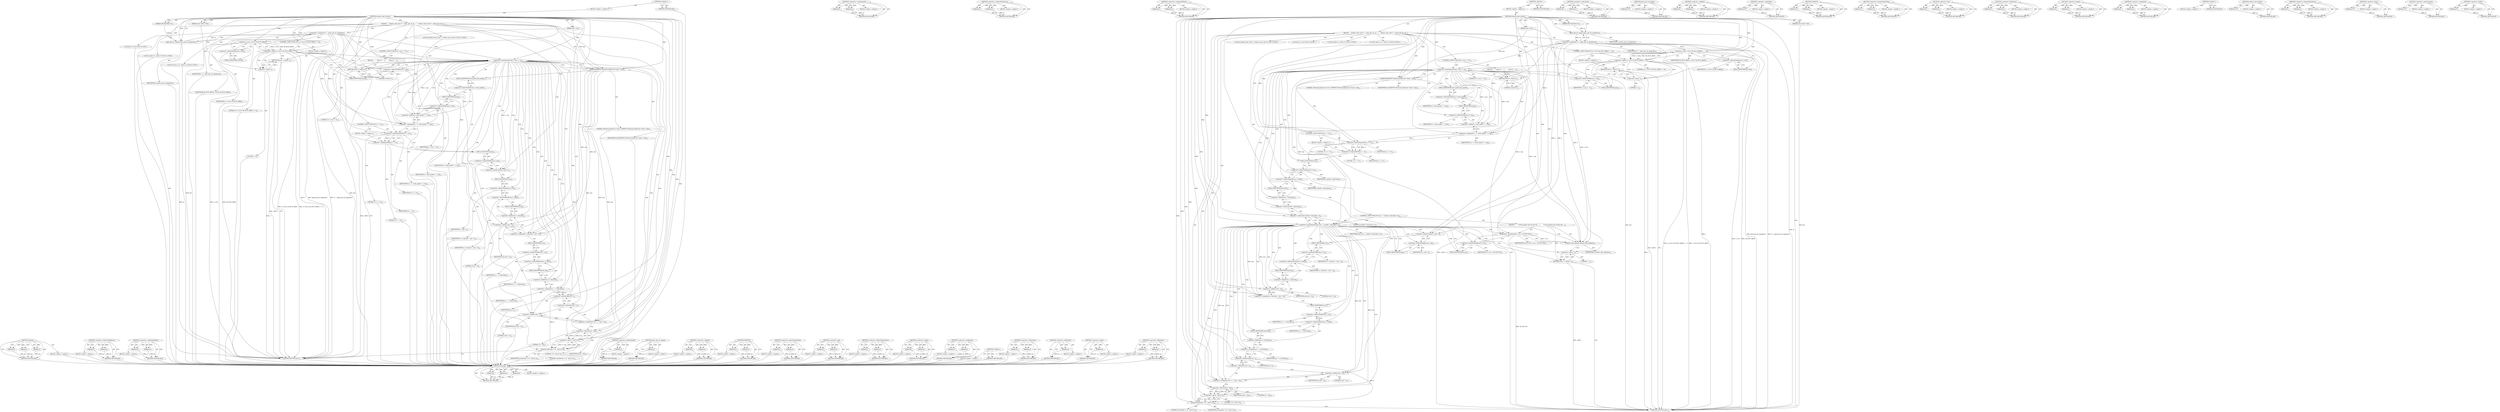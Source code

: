 digraph "&lt;operator&gt;.sizeOf" {
vulnerable_198 [label=<(METHOD,memset)>];
vulnerable_199 [label=<(PARAM,p1)>];
vulnerable_200 [label=<(PARAM,p2)>];
vulnerable_201 [label=<(PARAM,p3)>];
vulnerable_202 [label=<(BLOCK,&lt;empty&gt;,&lt;empty&gt;)>];
vulnerable_203 [label=<(METHOD_RETURN,ANY)>];
vulnerable_151 [label=<(METHOD,&lt;operator&gt;.indirectFieldAccess)>];
vulnerable_152 [label=<(PARAM,p1)>];
vulnerable_153 [label=<(PARAM,p2)>];
vulnerable_154 [label=<(BLOCK,&lt;empty&gt;,&lt;empty&gt;)>];
vulnerable_155 [label=<(METHOD_RETURN,ANY)>];
vulnerable_175 [label=<(METHOD,&lt;operator&gt;.assignmentMinus)>];
vulnerable_176 [label=<(PARAM,p1)>];
vulnerable_177 [label=<(PARAM,p2)>];
vulnerable_178 [label=<(BLOCK,&lt;empty&gt;,&lt;empty&gt;)>];
vulnerable_179 [label=<(METHOD_RETURN,ANY)>];
vulnerable_6 [label=<(METHOD,&lt;global&gt;)<SUB>1</SUB>>];
vulnerable_7 [label=<(BLOCK,&lt;empty&gt;,&lt;empty&gt;)<SUB>1</SUB>>];
vulnerable_8 [label=<(METHOD,stellaris_enet_receive)<SUB>1</SUB>>];
vulnerable_9 [label=<(PARAM,NetClientState *nc)<SUB>1</SUB>>];
vulnerable_10 [label=<(PARAM,const uint8_t *buf)<SUB>1</SUB>>];
vulnerable_11 [label=<(PARAM,size_t size)<SUB>1</SUB>>];
vulnerable_12 [label=<(BLOCK,{
    stellaris_enet_state *s = qemu_get_nic_op...,{
    stellaris_enet_state *s = qemu_get_nic_op...)<SUB>2</SUB>>];
vulnerable_13 [label="<(LOCAL,stellaris_enet_state* s: stellaris_enet_state*)<SUB>3</SUB>>"];
vulnerable_14 [label=<(&lt;operator&gt;.assignment,*s = qemu_get_nic_opaque(nc))<SUB>3</SUB>>];
vulnerable_15 [label=<(IDENTIFIER,s,*s = qemu_get_nic_opaque(nc))<SUB>3</SUB>>];
vulnerable_16 [label=<(qemu_get_nic_opaque,qemu_get_nic_opaque(nc))<SUB>3</SUB>>];
vulnerable_17 [label=<(IDENTIFIER,nc,qemu_get_nic_opaque(nc))<SUB>3</SUB>>];
vulnerable_18 [label="<(LOCAL,int n: int)<SUB>4</SUB>>"];
vulnerable_19 [label="<(LOCAL,uint8_t* p: uint8_t*)<SUB>5</SUB>>"];
vulnerable_20 [label="<(LOCAL,uint32_t crc: uint32_t)<SUB>6</SUB>>"];
vulnerable_21 [label=<(CONTROL_STRUCTURE,IF,if ((s-&gt;rctl &amp; SE_RCTL_RXEN) == 0))<SUB>8</SUB>>];
vulnerable_22 [label=<(&lt;operator&gt;.equals,(s-&gt;rctl &amp; SE_RCTL_RXEN) == 0)<SUB>8</SUB>>];
vulnerable_23 [label=<(&lt;operator&gt;.and,s-&gt;rctl &amp; SE_RCTL_RXEN)<SUB>8</SUB>>];
vulnerable_24 [label=<(&lt;operator&gt;.indirectFieldAccess,s-&gt;rctl)<SUB>8</SUB>>];
vulnerable_25 [label=<(IDENTIFIER,s,s-&gt;rctl &amp; SE_RCTL_RXEN)<SUB>8</SUB>>];
vulnerable_26 [label=<(FIELD_IDENTIFIER,rctl,rctl)<SUB>8</SUB>>];
vulnerable_27 [label=<(IDENTIFIER,SE_RCTL_RXEN,s-&gt;rctl &amp; SE_RCTL_RXEN)<SUB>8</SUB>>];
vulnerable_28 [label=<(LITERAL,0,(s-&gt;rctl &amp; SE_RCTL_RXEN) == 0)<SUB>8</SUB>>];
vulnerable_29 [label=<(BLOCK,&lt;empty&gt;,&lt;empty&gt;)<SUB>9</SUB>>];
vulnerable_30 [label=<(RETURN,return -1;,return -1;)<SUB>9</SUB>>];
vulnerable_31 [label=<(&lt;operator&gt;.minus,-1)<SUB>9</SUB>>];
vulnerable_32 [label=<(LITERAL,1,-1)<SUB>9</SUB>>];
vulnerable_33 [label=<(CONTROL_STRUCTURE,IF,if (s-&gt;np &gt;= 31))<SUB>10</SUB>>];
vulnerable_34 [label=<(&lt;operator&gt;.greaterEqualsThan,s-&gt;np &gt;= 31)<SUB>10</SUB>>];
vulnerable_35 [label=<(&lt;operator&gt;.indirectFieldAccess,s-&gt;np)<SUB>10</SUB>>];
vulnerable_36 [label=<(IDENTIFIER,s,s-&gt;np &gt;= 31)<SUB>10</SUB>>];
vulnerable_37 [label=<(FIELD_IDENTIFIER,np,np)<SUB>10</SUB>>];
vulnerable_38 [label=<(LITERAL,31,s-&gt;np &gt;= 31)<SUB>10</SUB>>];
vulnerable_39 [label=<(BLOCK,{
        return 0;
    },{
        return 0;
    })<SUB>10</SUB>>];
vulnerable_40 [label=<(RETURN,return 0;,return 0;)<SUB>11</SUB>>];
vulnerable_41 [label=<(LITERAL,0,return 0;)<SUB>11</SUB>>];
vulnerable_42 [label=<(DPRINTF,DPRINTF(&quot;Received packet len=%zu\n&quot;, size))<SUB>14</SUB>>];
vulnerable_43 [label=<(LITERAL,&quot;Received packet len=%zu\n&quot;,DPRINTF(&quot;Received packet len=%zu\n&quot;, size))<SUB>14</SUB>>];
vulnerable_44 [label=<(IDENTIFIER,size,DPRINTF(&quot;Received packet len=%zu\n&quot;, size))<SUB>14</SUB>>];
vulnerable_45 [label=<(&lt;operator&gt;.assignment,n = s-&gt;next_packet + s-&gt;np)<SUB>15</SUB>>];
vulnerable_46 [label=<(IDENTIFIER,n,n = s-&gt;next_packet + s-&gt;np)<SUB>15</SUB>>];
vulnerable_47 [label=<(&lt;operator&gt;.addition,s-&gt;next_packet + s-&gt;np)<SUB>15</SUB>>];
vulnerable_48 [label=<(&lt;operator&gt;.indirectFieldAccess,s-&gt;next_packet)<SUB>15</SUB>>];
vulnerable_49 [label=<(IDENTIFIER,s,s-&gt;next_packet + s-&gt;np)<SUB>15</SUB>>];
vulnerable_50 [label=<(FIELD_IDENTIFIER,next_packet,next_packet)<SUB>15</SUB>>];
vulnerable_51 [label=<(&lt;operator&gt;.indirectFieldAccess,s-&gt;np)<SUB>15</SUB>>];
vulnerable_52 [label=<(IDENTIFIER,s,s-&gt;next_packet + s-&gt;np)<SUB>15</SUB>>];
vulnerable_53 [label=<(FIELD_IDENTIFIER,np,np)<SUB>15</SUB>>];
vulnerable_54 [label=<(CONTROL_STRUCTURE,IF,if (n &gt;= 31))<SUB>16</SUB>>];
vulnerable_55 [label=<(&lt;operator&gt;.greaterEqualsThan,n &gt;= 31)<SUB>16</SUB>>];
vulnerable_56 [label=<(IDENTIFIER,n,n &gt;= 31)<SUB>16</SUB>>];
vulnerable_57 [label=<(LITERAL,31,n &gt;= 31)<SUB>16</SUB>>];
vulnerable_58 [label=<(BLOCK,&lt;empty&gt;,&lt;empty&gt;)<SUB>17</SUB>>];
vulnerable_59 [label=<(&lt;operator&gt;.assignmentMinus,n -= 31)<SUB>17</SUB>>];
vulnerable_60 [label=<(IDENTIFIER,n,n -= 31)<SUB>17</SUB>>];
vulnerable_61 [label=<(LITERAL,31,n -= 31)<SUB>17</SUB>>];
vulnerable_62 [label=<(&lt;operator&gt;.postIncrement,s-&gt;np++)<SUB>18</SUB>>];
vulnerable_63 [label=<(&lt;operator&gt;.indirectFieldAccess,s-&gt;np)<SUB>18</SUB>>];
vulnerable_64 [label=<(IDENTIFIER,s,s-&gt;np++)<SUB>18</SUB>>];
vulnerable_65 [label=<(FIELD_IDENTIFIER,np,np)<SUB>18</SUB>>];
vulnerable_66 [label=<(&lt;operator&gt;.assignment,s-&gt;rx[n].len = size + 6)<SUB>20</SUB>>];
vulnerable_67 [label=<(&lt;operator&gt;.fieldAccess,s-&gt;rx[n].len)<SUB>20</SUB>>];
vulnerable_68 [label=<(&lt;operator&gt;.indirectIndexAccess,s-&gt;rx[n])<SUB>20</SUB>>];
vulnerable_69 [label=<(&lt;operator&gt;.indirectFieldAccess,s-&gt;rx)<SUB>20</SUB>>];
vulnerable_70 [label=<(IDENTIFIER,s,s-&gt;rx[n].len = size + 6)<SUB>20</SUB>>];
vulnerable_71 [label=<(FIELD_IDENTIFIER,rx,rx)<SUB>20</SUB>>];
vulnerable_72 [label=<(IDENTIFIER,n,s-&gt;rx[n].len = size + 6)<SUB>20</SUB>>];
vulnerable_73 [label=<(FIELD_IDENTIFIER,len,len)<SUB>20</SUB>>];
vulnerable_74 [label=<(&lt;operator&gt;.addition,size + 6)<SUB>20</SUB>>];
vulnerable_75 [label=<(IDENTIFIER,size,size + 6)<SUB>20</SUB>>];
vulnerable_76 [label=<(LITERAL,6,size + 6)<SUB>20</SUB>>];
vulnerable_77 [label=<(&lt;operator&gt;.assignment,p = s-&gt;rx[n].data)<SUB>21</SUB>>];
vulnerable_78 [label=<(IDENTIFIER,p,p = s-&gt;rx[n].data)<SUB>21</SUB>>];
vulnerable_79 [label=<(&lt;operator&gt;.fieldAccess,s-&gt;rx[n].data)<SUB>21</SUB>>];
vulnerable_80 [label=<(&lt;operator&gt;.indirectIndexAccess,s-&gt;rx[n])<SUB>21</SUB>>];
vulnerable_81 [label=<(&lt;operator&gt;.indirectFieldAccess,s-&gt;rx)<SUB>21</SUB>>];
vulnerable_82 [label=<(IDENTIFIER,s,p = s-&gt;rx[n].data)<SUB>21</SUB>>];
vulnerable_83 [label=<(FIELD_IDENTIFIER,rx,rx)<SUB>21</SUB>>];
vulnerable_84 [label=<(IDENTIFIER,n,p = s-&gt;rx[n].data)<SUB>21</SUB>>];
vulnerable_85 [label=<(FIELD_IDENTIFIER,data,data)<SUB>21</SUB>>];
vulnerable_86 [label=<(&lt;operator&gt;.assignment,*(p++) = (size + 6))<SUB>22</SUB>>];
vulnerable_87 [label=<(&lt;operator&gt;.indirection,*(p++))<SUB>22</SUB>>];
vulnerable_88 [label=<(&lt;operator&gt;.postIncrement,p++)<SUB>22</SUB>>];
vulnerable_89 [label=<(IDENTIFIER,p,p++)<SUB>22</SUB>>];
vulnerable_90 [label=<(&lt;operator&gt;.addition,size + 6)<SUB>22</SUB>>];
vulnerable_91 [label=<(IDENTIFIER,size,size + 6)<SUB>22</SUB>>];
vulnerable_92 [label=<(LITERAL,6,size + 6)<SUB>22</SUB>>];
vulnerable_93 [label=<(memset,memset(p, 0, (6 - size) &amp; 3))<SUB>23</SUB>>];
vulnerable_94 [label=<(IDENTIFIER,p,memset(p, 0, (6 - size) &amp; 3))<SUB>23</SUB>>];
vulnerable_95 [label=<(LITERAL,0,memset(p, 0, (6 - size) &amp; 3))<SUB>23</SUB>>];
vulnerable_96 [label=<(&lt;operator&gt;.and,(6 - size) &amp; 3)<SUB>23</SUB>>];
vulnerable_97 [label=<(&lt;operator&gt;.subtraction,6 - size)<SUB>23</SUB>>];
vulnerable_98 [label=<(LITERAL,6,6 - size)<SUB>23</SUB>>];
vulnerable_99 [label=<(IDENTIFIER,size,6 - size)<SUB>23</SUB>>];
vulnerable_100 [label=<(LITERAL,3,(6 - size) &amp; 3)<SUB>23</SUB>>];
vulnerable_101 [label=<(METHOD_RETURN,ssize_t)<SUB>1</SUB>>];
vulnerable_103 [label=<(METHOD_RETURN,ANY)<SUB>1</SUB>>];
vulnerable_180 [label=<(METHOD,&lt;operator&gt;.postIncrement)>];
vulnerable_181 [label=<(PARAM,p1)>];
vulnerable_182 [label=<(BLOCK,&lt;empty&gt;,&lt;empty&gt;)>];
vulnerable_183 [label=<(METHOD_RETURN,ANY)>];
vulnerable_137 [label=<(METHOD,qemu_get_nic_opaque)>];
vulnerable_138 [label=<(PARAM,p1)>];
vulnerable_139 [label=<(BLOCK,&lt;empty&gt;,&lt;empty&gt;)>];
vulnerable_140 [label=<(METHOD_RETURN,ANY)>];
vulnerable_170 [label=<(METHOD,&lt;operator&gt;.addition)>];
vulnerable_171 [label=<(PARAM,p1)>];
vulnerable_172 [label=<(PARAM,p2)>];
vulnerable_173 [label=<(BLOCK,&lt;empty&gt;,&lt;empty&gt;)>];
vulnerable_174 [label=<(METHOD_RETURN,ANY)>];
vulnerable_165 [label=<(METHOD,DPRINTF)>];
vulnerable_166 [label=<(PARAM,p1)>];
vulnerable_167 [label=<(PARAM,p2)>];
vulnerable_168 [label=<(BLOCK,&lt;empty&gt;,&lt;empty&gt;)>];
vulnerable_169 [label=<(METHOD_RETURN,ANY)>];
vulnerable_160 [label=<(METHOD,&lt;operator&gt;.greaterEqualsThan)>];
vulnerable_161 [label=<(PARAM,p1)>];
vulnerable_162 [label=<(PARAM,p2)>];
vulnerable_163 [label=<(BLOCK,&lt;empty&gt;,&lt;empty&gt;)>];
vulnerable_164 [label=<(METHOD_RETURN,ANY)>];
vulnerable_146 [label=<(METHOD,&lt;operator&gt;.and)>];
vulnerable_147 [label=<(PARAM,p1)>];
vulnerable_148 [label=<(PARAM,p2)>];
vulnerable_149 [label=<(BLOCK,&lt;empty&gt;,&lt;empty&gt;)>];
vulnerable_150 [label=<(METHOD_RETURN,ANY)>];
vulnerable_189 [label=<(METHOD,&lt;operator&gt;.indirectIndexAccess)>];
vulnerable_190 [label=<(PARAM,p1)>];
vulnerable_191 [label=<(PARAM,p2)>];
vulnerable_192 [label=<(BLOCK,&lt;empty&gt;,&lt;empty&gt;)>];
vulnerable_193 [label=<(METHOD_RETURN,ANY)>];
vulnerable_141 [label=<(METHOD,&lt;operator&gt;.equals)>];
vulnerable_142 [label=<(PARAM,p1)>];
vulnerable_143 [label=<(PARAM,p2)>];
vulnerable_144 [label=<(BLOCK,&lt;empty&gt;,&lt;empty&gt;)>];
vulnerable_145 [label=<(METHOD_RETURN,ANY)>];
vulnerable_132 [label=<(METHOD,&lt;operator&gt;.assignment)>];
vulnerable_133 [label=<(PARAM,p1)>];
vulnerable_134 [label=<(PARAM,p2)>];
vulnerable_135 [label=<(BLOCK,&lt;empty&gt;,&lt;empty&gt;)>];
vulnerable_136 [label=<(METHOD_RETURN,ANY)>];
vulnerable_126 [label=<(METHOD,&lt;global&gt;)<SUB>1</SUB>>];
vulnerable_127 [label=<(BLOCK,&lt;empty&gt;,&lt;empty&gt;)>];
vulnerable_128 [label=<(METHOD_RETURN,ANY)>];
vulnerable_204 [label=<(METHOD,&lt;operator&gt;.subtraction)>];
vulnerable_205 [label=<(PARAM,p1)>];
vulnerable_206 [label=<(PARAM,p2)>];
vulnerable_207 [label=<(BLOCK,&lt;empty&gt;,&lt;empty&gt;)>];
vulnerable_208 [label=<(METHOD_RETURN,ANY)>];
vulnerable_194 [label=<(METHOD,&lt;operator&gt;.indirection)>];
vulnerable_195 [label=<(PARAM,p1)>];
vulnerable_196 [label=<(BLOCK,&lt;empty&gt;,&lt;empty&gt;)>];
vulnerable_197 [label=<(METHOD_RETURN,ANY)>];
vulnerable_156 [label=<(METHOD,&lt;operator&gt;.minus)>];
vulnerable_157 [label=<(PARAM,p1)>];
vulnerable_158 [label=<(BLOCK,&lt;empty&gt;,&lt;empty&gt;)>];
vulnerable_159 [label=<(METHOD_RETURN,ANY)>];
vulnerable_184 [label=<(METHOD,&lt;operator&gt;.fieldAccess)>];
vulnerable_185 [label=<(PARAM,p1)>];
vulnerable_186 [label=<(PARAM,p2)>];
vulnerable_187 [label=<(BLOCK,&lt;empty&gt;,&lt;empty&gt;)>];
vulnerable_188 [label=<(METHOD_RETURN,ANY)>];
fixed_240 [label=<(METHOD,memset)>];
fixed_241 [label=<(PARAM,p1)>];
fixed_242 [label=<(PARAM,p2)>];
fixed_243 [label=<(PARAM,p3)>];
fixed_244 [label=<(BLOCK,&lt;empty&gt;,&lt;empty&gt;)>];
fixed_245 [label=<(METHOD_RETURN,ANY)>];
fixed_223 [label=<(METHOD,&lt;operators&gt;.assignmentOr)>];
fixed_224 [label=<(PARAM,p1)>];
fixed_225 [label=<(PARAM,p2)>];
fixed_226 [label=<(BLOCK,&lt;empty&gt;,&lt;empty&gt;)>];
fixed_227 [label=<(METHOD_RETURN,ANY)>];
fixed_175 [label=<(METHOD,&lt;operator&gt;.indirectFieldAccess)>];
fixed_176 [label=<(PARAM,p1)>];
fixed_177 [label=<(PARAM,p2)>];
fixed_178 [label=<(BLOCK,&lt;empty&gt;,&lt;empty&gt;)>];
fixed_179 [label=<(METHOD_RETURN,ANY)>];
fixed_199 [label=<(METHOD,&lt;operator&gt;.assignmentMinus)>];
fixed_200 [label=<(PARAM,p1)>];
fixed_201 [label=<(PARAM,p2)>];
fixed_202 [label=<(BLOCK,&lt;empty&gt;,&lt;empty&gt;)>];
fixed_203 [label=<(METHOD_RETURN,ANY)>];
fixed_6 [label=<(METHOD,&lt;global&gt;)<SUB>1</SUB>>];
fixed_7 [label=<(BLOCK,&lt;empty&gt;,&lt;empty&gt;)<SUB>1</SUB>>];
fixed_8 [label=<(METHOD,stellaris_enet_receive)<SUB>1</SUB>>];
fixed_9 [label=<(PARAM,NetClientState *nc)<SUB>1</SUB>>];
fixed_10 [label=<(PARAM,const uint8_t *buf)<SUB>1</SUB>>];
fixed_11 [label=<(PARAM,size_t size)<SUB>1</SUB>>];
fixed_12 [label=<(BLOCK,{
    stellaris_enet_state *s = qemu_get_nic_op...,{
    stellaris_enet_state *s = qemu_get_nic_op...)<SUB>2</SUB>>];
fixed_13 [label="<(LOCAL,stellaris_enet_state* s: stellaris_enet_state*)<SUB>3</SUB>>"];
fixed_14 [label=<(&lt;operator&gt;.assignment,*s = qemu_get_nic_opaque(nc))<SUB>3</SUB>>];
fixed_15 [label=<(IDENTIFIER,s,*s = qemu_get_nic_opaque(nc))<SUB>3</SUB>>];
fixed_16 [label=<(qemu_get_nic_opaque,qemu_get_nic_opaque(nc))<SUB>3</SUB>>];
fixed_17 [label=<(IDENTIFIER,nc,qemu_get_nic_opaque(nc))<SUB>3</SUB>>];
fixed_18 [label="<(LOCAL,int n: int)<SUB>4</SUB>>"];
fixed_19 [label="<(LOCAL,uint8_t* p: uint8_t*)<SUB>5</SUB>>"];
fixed_20 [label="<(LOCAL,uint32_t crc: uint32_t)<SUB>6</SUB>>"];
fixed_21 [label=<(CONTROL_STRUCTURE,IF,if ((s-&gt;rctl &amp; SE_RCTL_RXEN) == 0))<SUB>8</SUB>>];
fixed_22 [label=<(&lt;operator&gt;.equals,(s-&gt;rctl &amp; SE_RCTL_RXEN) == 0)<SUB>8</SUB>>];
fixed_23 [label=<(&lt;operator&gt;.and,s-&gt;rctl &amp; SE_RCTL_RXEN)<SUB>8</SUB>>];
fixed_24 [label=<(&lt;operator&gt;.indirectFieldAccess,s-&gt;rctl)<SUB>8</SUB>>];
fixed_25 [label=<(IDENTIFIER,s,s-&gt;rctl &amp; SE_RCTL_RXEN)<SUB>8</SUB>>];
fixed_26 [label=<(FIELD_IDENTIFIER,rctl,rctl)<SUB>8</SUB>>];
fixed_27 [label=<(IDENTIFIER,SE_RCTL_RXEN,s-&gt;rctl &amp; SE_RCTL_RXEN)<SUB>8</SUB>>];
fixed_28 [label=<(LITERAL,0,(s-&gt;rctl &amp; SE_RCTL_RXEN) == 0)<SUB>8</SUB>>];
fixed_29 [label=<(BLOCK,&lt;empty&gt;,&lt;empty&gt;)<SUB>9</SUB>>];
fixed_30 [label=<(RETURN,return -1;,return -1;)<SUB>9</SUB>>];
fixed_31 [label=<(&lt;operator&gt;.minus,-1)<SUB>9</SUB>>];
fixed_32 [label=<(LITERAL,1,-1)<SUB>9</SUB>>];
fixed_33 [label=<(CONTROL_STRUCTURE,IF,if (s-&gt;np &gt;= 31))<SUB>10</SUB>>];
fixed_34 [label=<(&lt;operator&gt;.greaterEqualsThan,s-&gt;np &gt;= 31)<SUB>10</SUB>>];
fixed_35 [label=<(&lt;operator&gt;.indirectFieldAccess,s-&gt;np)<SUB>10</SUB>>];
fixed_36 [label=<(IDENTIFIER,s,s-&gt;np &gt;= 31)<SUB>10</SUB>>];
fixed_37 [label=<(FIELD_IDENTIFIER,np,np)<SUB>10</SUB>>];
fixed_38 [label=<(LITERAL,31,s-&gt;np &gt;= 31)<SUB>10</SUB>>];
fixed_39 [label=<(BLOCK,{
        return 0;
    },{
        return 0;
    })<SUB>10</SUB>>];
fixed_40 [label=<(RETURN,return 0;,return 0;)<SUB>11</SUB>>];
fixed_41 [label=<(LITERAL,0,return 0;)<SUB>11</SUB>>];
fixed_42 [label=<(DPRINTF,DPRINTF(&quot;Received packet len=%zu\n&quot;, size))<SUB>14</SUB>>];
fixed_43 [label=<(LITERAL,&quot;Received packet len=%zu\n&quot;,DPRINTF(&quot;Received packet len=%zu\n&quot;, size))<SUB>14</SUB>>];
fixed_44 [label=<(IDENTIFIER,size,DPRINTF(&quot;Received packet len=%zu\n&quot;, size))<SUB>14</SUB>>];
fixed_45 [label=<(&lt;operator&gt;.assignment,n = s-&gt;next_packet + s-&gt;np)<SUB>15</SUB>>];
fixed_46 [label=<(IDENTIFIER,n,n = s-&gt;next_packet + s-&gt;np)<SUB>15</SUB>>];
fixed_47 [label=<(&lt;operator&gt;.addition,s-&gt;next_packet + s-&gt;np)<SUB>15</SUB>>];
fixed_48 [label=<(&lt;operator&gt;.indirectFieldAccess,s-&gt;next_packet)<SUB>15</SUB>>];
fixed_49 [label=<(IDENTIFIER,s,s-&gt;next_packet + s-&gt;np)<SUB>15</SUB>>];
fixed_50 [label=<(FIELD_IDENTIFIER,next_packet,next_packet)<SUB>15</SUB>>];
fixed_51 [label=<(&lt;operator&gt;.indirectFieldAccess,s-&gt;np)<SUB>15</SUB>>];
fixed_52 [label=<(IDENTIFIER,s,s-&gt;next_packet + s-&gt;np)<SUB>15</SUB>>];
fixed_53 [label=<(FIELD_IDENTIFIER,np,np)<SUB>15</SUB>>];
fixed_54 [label=<(CONTROL_STRUCTURE,IF,if (n &gt;= 31))<SUB>16</SUB>>];
fixed_55 [label=<(&lt;operator&gt;.greaterEqualsThan,n &gt;= 31)<SUB>16</SUB>>];
fixed_56 [label=<(IDENTIFIER,n,n &gt;= 31)<SUB>16</SUB>>];
fixed_57 [label=<(LITERAL,31,n &gt;= 31)<SUB>16</SUB>>];
fixed_58 [label=<(BLOCK,&lt;empty&gt;,&lt;empty&gt;)<SUB>17</SUB>>];
fixed_59 [label=<(&lt;operator&gt;.assignmentMinus,n -= 31)<SUB>17</SUB>>];
fixed_60 [label=<(IDENTIFIER,n,n -= 31)<SUB>17</SUB>>];
fixed_61 [label=<(LITERAL,31,n -= 31)<SUB>17</SUB>>];
fixed_62 [label=<(CONTROL_STRUCTURE,IF,if (size &gt;= sizeof(s-&gt;rx[n].data) - 6))<SUB>19</SUB>>];
fixed_63 [label=<(&lt;operator&gt;.greaterEqualsThan,size &gt;= sizeof(s-&gt;rx[n].data) - 6)<SUB>19</SUB>>];
fixed_64 [label=<(IDENTIFIER,size,size &gt;= sizeof(s-&gt;rx[n].data) - 6)<SUB>19</SUB>>];
fixed_65 [label=<(&lt;operator&gt;.subtraction,sizeof(s-&gt;rx[n].data) - 6)<SUB>19</SUB>>];
fixed_66 [label=<(&lt;operator&gt;.sizeOf,sizeof(s-&gt;rx[n].data))<SUB>19</SUB>>];
fixed_67 [label=<(&lt;operator&gt;.fieldAccess,s-&gt;rx[n].data)<SUB>19</SUB>>];
fixed_68 [label=<(&lt;operator&gt;.indirectIndexAccess,s-&gt;rx[n])<SUB>19</SUB>>];
fixed_69 [label=<(&lt;operator&gt;.indirectFieldAccess,s-&gt;rx)<SUB>19</SUB>>];
fixed_70 [label=<(IDENTIFIER,s,sizeof(s-&gt;rx[n].data))<SUB>19</SUB>>];
fixed_71 [label=<(FIELD_IDENTIFIER,rx,rx)<SUB>19</SUB>>];
fixed_72 [label=<(IDENTIFIER,n,sizeof(s-&gt;rx[n].data))<SUB>19</SUB>>];
fixed_73 [label=<(FIELD_IDENTIFIER,data,data)<SUB>19</SUB>>];
fixed_74 [label=<(LITERAL,6,sizeof(s-&gt;rx[n].data) - 6)<SUB>19</SUB>>];
fixed_75 [label=<(BLOCK,{
        /* If the packet won't fit into the
 ...,{
        /* If the packet won't fit into the
 ...)<SUB>19</SUB>>];
fixed_76 [label=<(&lt;operators&gt;.assignmentOr,s-&gt;ris |= SE_INT_FOV)<SUB>24</SUB>>];
fixed_77 [label=<(&lt;operator&gt;.indirectFieldAccess,s-&gt;ris)<SUB>24</SUB>>];
fixed_78 [label=<(IDENTIFIER,s,s-&gt;ris |= SE_INT_FOV)<SUB>24</SUB>>];
fixed_79 [label=<(FIELD_IDENTIFIER,ris,ris)<SUB>24</SUB>>];
fixed_80 [label=<(IDENTIFIER,SE_INT_FOV,s-&gt;ris |= SE_INT_FOV)<SUB>24</SUB>>];
fixed_81 [label=<(stellaris_enet_update,stellaris_enet_update(s))<SUB>25</SUB>>];
fixed_82 [label=<(IDENTIFIER,s,stellaris_enet_update(s))<SUB>25</SUB>>];
fixed_83 [label=<(RETURN,return -1;,return -1;)<SUB>26</SUB>>];
fixed_84 [label=<(&lt;operator&gt;.minus,-1)<SUB>26</SUB>>];
fixed_85 [label=<(LITERAL,1,-1)<SUB>26</SUB>>];
fixed_86 [label=<(&lt;operator&gt;.postIncrement,s-&gt;np++)<SUB>29</SUB>>];
fixed_87 [label=<(&lt;operator&gt;.indirectFieldAccess,s-&gt;np)<SUB>29</SUB>>];
fixed_88 [label=<(IDENTIFIER,s,s-&gt;np++)<SUB>29</SUB>>];
fixed_89 [label=<(FIELD_IDENTIFIER,np,np)<SUB>29</SUB>>];
fixed_90 [label=<(&lt;operator&gt;.assignment,s-&gt;rx[n].len = size + 6)<SUB>30</SUB>>];
fixed_91 [label=<(&lt;operator&gt;.fieldAccess,s-&gt;rx[n].len)<SUB>30</SUB>>];
fixed_92 [label=<(&lt;operator&gt;.indirectIndexAccess,s-&gt;rx[n])<SUB>30</SUB>>];
fixed_93 [label=<(&lt;operator&gt;.indirectFieldAccess,s-&gt;rx)<SUB>30</SUB>>];
fixed_94 [label=<(IDENTIFIER,s,s-&gt;rx[n].len = size + 6)<SUB>30</SUB>>];
fixed_95 [label=<(FIELD_IDENTIFIER,rx,rx)<SUB>30</SUB>>];
fixed_96 [label=<(IDENTIFIER,n,s-&gt;rx[n].len = size + 6)<SUB>30</SUB>>];
fixed_97 [label=<(FIELD_IDENTIFIER,len,len)<SUB>30</SUB>>];
fixed_98 [label=<(&lt;operator&gt;.addition,size + 6)<SUB>30</SUB>>];
fixed_99 [label=<(IDENTIFIER,size,size + 6)<SUB>30</SUB>>];
fixed_100 [label=<(LITERAL,6,size + 6)<SUB>30</SUB>>];
fixed_101 [label=<(&lt;operator&gt;.assignment,p = s-&gt;rx[n].data)<SUB>31</SUB>>];
fixed_102 [label=<(IDENTIFIER,p,p = s-&gt;rx[n].data)<SUB>31</SUB>>];
fixed_103 [label=<(&lt;operator&gt;.fieldAccess,s-&gt;rx[n].data)<SUB>31</SUB>>];
fixed_104 [label=<(&lt;operator&gt;.indirectIndexAccess,s-&gt;rx[n])<SUB>31</SUB>>];
fixed_105 [label=<(&lt;operator&gt;.indirectFieldAccess,s-&gt;rx)<SUB>31</SUB>>];
fixed_106 [label=<(IDENTIFIER,s,p = s-&gt;rx[n].data)<SUB>31</SUB>>];
fixed_107 [label=<(FIELD_IDENTIFIER,rx,rx)<SUB>31</SUB>>];
fixed_108 [label=<(IDENTIFIER,n,p = s-&gt;rx[n].data)<SUB>31</SUB>>];
fixed_109 [label=<(FIELD_IDENTIFIER,data,data)<SUB>31</SUB>>];
fixed_110 [label=<(&lt;operator&gt;.assignment,*(p++) = (size + 6))<SUB>32</SUB>>];
fixed_111 [label=<(&lt;operator&gt;.indirection,*(p++))<SUB>32</SUB>>];
fixed_112 [label=<(&lt;operator&gt;.postIncrement,p++)<SUB>32</SUB>>];
fixed_113 [label=<(IDENTIFIER,p,p++)<SUB>32</SUB>>];
fixed_114 [label=<(&lt;operator&gt;.addition,size + 6)<SUB>32</SUB>>];
fixed_115 [label=<(IDENTIFIER,size,size + 6)<SUB>32</SUB>>];
fixed_116 [label=<(LITERAL,6,size + 6)<SUB>32</SUB>>];
fixed_117 [label=<(memset,memset(p, 0, (6 - size) &amp; 3))<SUB>33</SUB>>];
fixed_118 [label=<(IDENTIFIER,p,memset(p, 0, (6 - size) &amp; 3))<SUB>33</SUB>>];
fixed_119 [label=<(LITERAL,0,memset(p, 0, (6 - size) &amp; 3))<SUB>33</SUB>>];
fixed_120 [label=<(&lt;operator&gt;.and,(6 - size) &amp; 3)<SUB>33</SUB>>];
fixed_121 [label=<(&lt;operator&gt;.subtraction,6 - size)<SUB>33</SUB>>];
fixed_122 [label=<(LITERAL,6,6 - size)<SUB>33</SUB>>];
fixed_123 [label=<(IDENTIFIER,size,6 - size)<SUB>33</SUB>>];
fixed_124 [label=<(LITERAL,3,(6 - size) &amp; 3)<SUB>33</SUB>>];
fixed_125 [label=<(METHOD_RETURN,ssize_t)<SUB>1</SUB>>];
fixed_127 [label=<(METHOD_RETURN,ANY)<SUB>1</SUB>>];
fixed_204 [label=<(METHOD,&lt;operator&gt;.subtraction)>];
fixed_205 [label=<(PARAM,p1)>];
fixed_206 [label=<(PARAM,p2)>];
fixed_207 [label=<(BLOCK,&lt;empty&gt;,&lt;empty&gt;)>];
fixed_208 [label=<(METHOD_RETURN,ANY)>];
fixed_161 [label=<(METHOD,qemu_get_nic_opaque)>];
fixed_162 [label=<(PARAM,p1)>];
fixed_163 [label=<(BLOCK,&lt;empty&gt;,&lt;empty&gt;)>];
fixed_164 [label=<(METHOD_RETURN,ANY)>];
fixed_194 [label=<(METHOD,&lt;operator&gt;.addition)>];
fixed_195 [label=<(PARAM,p1)>];
fixed_196 [label=<(PARAM,p2)>];
fixed_197 [label=<(BLOCK,&lt;empty&gt;,&lt;empty&gt;)>];
fixed_198 [label=<(METHOD_RETURN,ANY)>];
fixed_236 [label=<(METHOD,&lt;operator&gt;.indirection)>];
fixed_237 [label=<(PARAM,p1)>];
fixed_238 [label=<(BLOCK,&lt;empty&gt;,&lt;empty&gt;)>];
fixed_239 [label=<(METHOD_RETURN,ANY)>];
fixed_189 [label=<(METHOD,DPRINTF)>];
fixed_190 [label=<(PARAM,p1)>];
fixed_191 [label=<(PARAM,p2)>];
fixed_192 [label=<(BLOCK,&lt;empty&gt;,&lt;empty&gt;)>];
fixed_193 [label=<(METHOD_RETURN,ANY)>];
fixed_184 [label=<(METHOD,&lt;operator&gt;.greaterEqualsThan)>];
fixed_185 [label=<(PARAM,p1)>];
fixed_186 [label=<(PARAM,p2)>];
fixed_187 [label=<(BLOCK,&lt;empty&gt;,&lt;empty&gt;)>];
fixed_188 [label=<(METHOD_RETURN,ANY)>];
fixed_170 [label=<(METHOD,&lt;operator&gt;.and)>];
fixed_171 [label=<(PARAM,p1)>];
fixed_172 [label=<(PARAM,p2)>];
fixed_173 [label=<(BLOCK,&lt;empty&gt;,&lt;empty&gt;)>];
fixed_174 [label=<(METHOD_RETURN,ANY)>];
fixed_213 [label=<(METHOD,&lt;operator&gt;.fieldAccess)>];
fixed_214 [label=<(PARAM,p1)>];
fixed_215 [label=<(PARAM,p2)>];
fixed_216 [label=<(BLOCK,&lt;empty&gt;,&lt;empty&gt;)>];
fixed_217 [label=<(METHOD_RETURN,ANY)>];
fixed_165 [label=<(METHOD,&lt;operator&gt;.equals)>];
fixed_166 [label=<(PARAM,p1)>];
fixed_167 [label=<(PARAM,p2)>];
fixed_168 [label=<(BLOCK,&lt;empty&gt;,&lt;empty&gt;)>];
fixed_169 [label=<(METHOD_RETURN,ANY)>];
fixed_156 [label=<(METHOD,&lt;operator&gt;.assignment)>];
fixed_157 [label=<(PARAM,p1)>];
fixed_158 [label=<(PARAM,p2)>];
fixed_159 [label=<(BLOCK,&lt;empty&gt;,&lt;empty&gt;)>];
fixed_160 [label=<(METHOD_RETURN,ANY)>];
fixed_150 [label=<(METHOD,&lt;global&gt;)<SUB>1</SUB>>];
fixed_151 [label=<(BLOCK,&lt;empty&gt;,&lt;empty&gt;)>];
fixed_152 [label=<(METHOD_RETURN,ANY)>];
fixed_228 [label=<(METHOD,stellaris_enet_update)>];
fixed_229 [label=<(PARAM,p1)>];
fixed_230 [label=<(BLOCK,&lt;empty&gt;,&lt;empty&gt;)>];
fixed_231 [label=<(METHOD_RETURN,ANY)>];
fixed_218 [label=<(METHOD,&lt;operator&gt;.indirectIndexAccess)>];
fixed_219 [label=<(PARAM,p1)>];
fixed_220 [label=<(PARAM,p2)>];
fixed_221 [label=<(BLOCK,&lt;empty&gt;,&lt;empty&gt;)>];
fixed_222 [label=<(METHOD_RETURN,ANY)>];
fixed_180 [label=<(METHOD,&lt;operator&gt;.minus)>];
fixed_181 [label=<(PARAM,p1)>];
fixed_182 [label=<(BLOCK,&lt;empty&gt;,&lt;empty&gt;)>];
fixed_183 [label=<(METHOD_RETURN,ANY)>];
fixed_232 [label=<(METHOD,&lt;operator&gt;.postIncrement)>];
fixed_233 [label=<(PARAM,p1)>];
fixed_234 [label=<(BLOCK,&lt;empty&gt;,&lt;empty&gt;)>];
fixed_235 [label=<(METHOD_RETURN,ANY)>];
fixed_209 [label=<(METHOD,&lt;operator&gt;.sizeOf)>];
fixed_210 [label=<(PARAM,p1)>];
fixed_211 [label=<(BLOCK,&lt;empty&gt;,&lt;empty&gt;)>];
fixed_212 [label=<(METHOD_RETURN,ANY)>];
vulnerable_198 -> vulnerable_199  [key=0, label="AST: "];
vulnerable_198 -> vulnerable_199  [key=1, label="DDG: "];
vulnerable_198 -> vulnerable_202  [key=0, label="AST: "];
vulnerable_198 -> vulnerable_200  [key=0, label="AST: "];
vulnerable_198 -> vulnerable_200  [key=1, label="DDG: "];
vulnerable_198 -> vulnerable_203  [key=0, label="AST: "];
vulnerable_198 -> vulnerable_203  [key=1, label="CFG: "];
vulnerable_198 -> vulnerable_201  [key=0, label="AST: "];
vulnerable_198 -> vulnerable_201  [key=1, label="DDG: "];
vulnerable_199 -> vulnerable_203  [key=0, label="DDG: p1"];
vulnerable_200 -> vulnerable_203  [key=0, label="DDG: p2"];
vulnerable_201 -> vulnerable_203  [key=0, label="DDG: p3"];
vulnerable_202 -> fixed_240  [key=0];
vulnerable_203 -> fixed_240  [key=0];
vulnerable_151 -> vulnerable_152  [key=0, label="AST: "];
vulnerable_151 -> vulnerable_152  [key=1, label="DDG: "];
vulnerable_151 -> vulnerable_154  [key=0, label="AST: "];
vulnerable_151 -> vulnerable_153  [key=0, label="AST: "];
vulnerable_151 -> vulnerable_153  [key=1, label="DDG: "];
vulnerable_151 -> vulnerable_155  [key=0, label="AST: "];
vulnerable_151 -> vulnerable_155  [key=1, label="CFG: "];
vulnerable_152 -> vulnerable_155  [key=0, label="DDG: p1"];
vulnerable_153 -> vulnerable_155  [key=0, label="DDG: p2"];
vulnerable_154 -> fixed_240  [key=0];
vulnerable_155 -> fixed_240  [key=0];
vulnerable_175 -> vulnerable_176  [key=0, label="AST: "];
vulnerable_175 -> vulnerable_176  [key=1, label="DDG: "];
vulnerable_175 -> vulnerable_178  [key=0, label="AST: "];
vulnerable_175 -> vulnerable_177  [key=0, label="AST: "];
vulnerable_175 -> vulnerable_177  [key=1, label="DDG: "];
vulnerable_175 -> vulnerable_179  [key=0, label="AST: "];
vulnerable_175 -> vulnerable_179  [key=1, label="CFG: "];
vulnerable_176 -> vulnerable_179  [key=0, label="DDG: p1"];
vulnerable_177 -> vulnerable_179  [key=0, label="DDG: p2"];
vulnerable_178 -> fixed_240  [key=0];
vulnerable_179 -> fixed_240  [key=0];
vulnerable_6 -> vulnerable_7  [key=0, label="AST: "];
vulnerable_6 -> vulnerable_103  [key=0, label="AST: "];
vulnerable_6 -> vulnerable_103  [key=1, label="CFG: "];
vulnerable_7 -> vulnerable_8  [key=0, label="AST: "];
vulnerable_8 -> vulnerable_9  [key=0, label="AST: "];
vulnerable_8 -> vulnerable_9  [key=1, label="DDG: "];
vulnerable_8 -> vulnerable_10  [key=0, label="AST: "];
vulnerable_8 -> vulnerable_10  [key=1, label="DDG: "];
vulnerable_8 -> vulnerable_11  [key=0, label="AST: "];
vulnerable_8 -> vulnerable_11  [key=1, label="DDG: "];
vulnerable_8 -> vulnerable_12  [key=0, label="AST: "];
vulnerable_8 -> vulnerable_101  [key=0, label="AST: "];
vulnerable_8 -> vulnerable_16  [key=0, label="CFG: "];
vulnerable_8 -> vulnerable_16  [key=1, label="DDG: "];
vulnerable_8 -> vulnerable_66  [key=0, label="DDG: "];
vulnerable_8 -> vulnerable_86  [key=0, label="DDG: "];
vulnerable_8 -> vulnerable_42  [key=0, label="DDG: "];
vulnerable_8 -> vulnerable_93  [key=0, label="DDG: "];
vulnerable_8 -> vulnerable_22  [key=0, label="DDG: "];
vulnerable_8 -> vulnerable_34  [key=0, label="DDG: "];
vulnerable_8 -> vulnerable_40  [key=0, label="DDG: "];
vulnerable_8 -> vulnerable_55  [key=0, label="DDG: "];
vulnerable_8 -> vulnerable_59  [key=0, label="DDG: "];
vulnerable_8 -> vulnerable_74  [key=0, label="DDG: "];
vulnerable_8 -> vulnerable_90  [key=0, label="DDG: "];
vulnerable_8 -> vulnerable_96  [key=0, label="DDG: "];
vulnerable_8 -> vulnerable_23  [key=0, label="DDG: "];
vulnerable_8 -> vulnerable_41  [key=0, label="DDG: "];
vulnerable_8 -> vulnerable_88  [key=0, label="DDG: "];
vulnerable_8 -> vulnerable_97  [key=0, label="DDG: "];
vulnerable_8 -> vulnerable_31  [key=0, label="DDG: "];
vulnerable_9 -> vulnerable_16  [key=0, label="DDG: nc"];
vulnerable_10 -> vulnerable_101  [key=0, label="DDG: buf"];
vulnerable_11 -> vulnerable_101  [key=0, label="DDG: size"];
vulnerable_11 -> vulnerable_42  [key=0, label="DDG: size"];
vulnerable_12 -> vulnerable_13  [key=0, label="AST: "];
vulnerable_12 -> vulnerable_14  [key=0, label="AST: "];
vulnerable_12 -> vulnerable_18  [key=0, label="AST: "];
vulnerable_12 -> vulnerable_19  [key=0, label="AST: "];
vulnerable_12 -> vulnerable_20  [key=0, label="AST: "];
vulnerable_12 -> vulnerable_21  [key=0, label="AST: "];
vulnerable_12 -> vulnerable_33  [key=0, label="AST: "];
vulnerable_12 -> vulnerable_42  [key=0, label="AST: "];
vulnerable_12 -> vulnerable_45  [key=0, label="AST: "];
vulnerable_12 -> vulnerable_54  [key=0, label="AST: "];
vulnerable_12 -> vulnerable_62  [key=0, label="AST: "];
vulnerable_12 -> vulnerable_66  [key=0, label="AST: "];
vulnerable_12 -> vulnerable_77  [key=0, label="AST: "];
vulnerable_12 -> vulnerable_86  [key=0, label="AST: "];
vulnerable_12 -> vulnerable_93  [key=0, label="AST: "];
vulnerable_13 -> fixed_240  [key=0];
vulnerable_14 -> vulnerable_15  [key=0, label="AST: "];
vulnerable_14 -> vulnerable_16  [key=0, label="AST: "];
vulnerable_14 -> vulnerable_26  [key=0, label="CFG: "];
vulnerable_14 -> vulnerable_101  [key=0, label="DDG: s"];
vulnerable_14 -> vulnerable_101  [key=1, label="DDG: qemu_get_nic_opaque(nc)"];
vulnerable_14 -> vulnerable_101  [key=2, label="DDG: *s = qemu_get_nic_opaque(nc)"];
vulnerable_14 -> vulnerable_45  [key=0, label="DDG: s"];
vulnerable_14 -> vulnerable_62  [key=0, label="DDG: s"];
vulnerable_14 -> vulnerable_34  [key=0, label="DDG: s"];
vulnerable_14 -> vulnerable_47  [key=0, label="DDG: s"];
vulnerable_14 -> vulnerable_23  [key=0, label="DDG: s"];
vulnerable_15 -> fixed_240  [key=0];
vulnerable_16 -> vulnerable_17  [key=0, label="AST: "];
vulnerable_16 -> vulnerable_14  [key=0, label="CFG: "];
vulnerable_16 -> vulnerable_14  [key=1, label="DDG: nc"];
vulnerable_16 -> vulnerable_101  [key=0, label="DDG: nc"];
vulnerable_17 -> fixed_240  [key=0];
vulnerable_18 -> fixed_240  [key=0];
vulnerable_19 -> fixed_240  [key=0];
vulnerable_20 -> fixed_240  [key=0];
vulnerable_21 -> vulnerable_22  [key=0, label="AST: "];
vulnerable_21 -> vulnerable_29  [key=0, label="AST: "];
vulnerable_22 -> vulnerable_23  [key=0, label="AST: "];
vulnerable_22 -> vulnerable_28  [key=0, label="AST: "];
vulnerable_22 -> vulnerable_31  [key=0, label="CFG: "];
vulnerable_22 -> vulnerable_31  [key=1, label="CDG: "];
vulnerable_22 -> vulnerable_37  [key=0, label="CFG: "];
vulnerable_22 -> vulnerable_37  [key=1, label="CDG: "];
vulnerable_22 -> vulnerable_101  [key=0, label="DDG: s-&gt;rctl &amp; SE_RCTL_RXEN"];
vulnerable_22 -> vulnerable_101  [key=1, label="DDG: (s-&gt;rctl &amp; SE_RCTL_RXEN) == 0"];
vulnerable_22 -> vulnerable_30  [key=0, label="CDG: "];
vulnerable_22 -> vulnerable_34  [key=0, label="CDG: "];
vulnerable_22 -> vulnerable_35  [key=0, label="CDG: "];
vulnerable_23 -> vulnerable_24  [key=0, label="AST: "];
vulnerable_23 -> vulnerable_27  [key=0, label="AST: "];
vulnerable_23 -> vulnerable_22  [key=0, label="CFG: "];
vulnerable_23 -> vulnerable_22  [key=1, label="DDG: s-&gt;rctl"];
vulnerable_23 -> vulnerable_22  [key=2, label="DDG: SE_RCTL_RXEN"];
vulnerable_23 -> vulnerable_101  [key=0, label="DDG: s-&gt;rctl"];
vulnerable_23 -> vulnerable_101  [key=1, label="DDG: SE_RCTL_RXEN"];
vulnerable_24 -> vulnerable_25  [key=0, label="AST: "];
vulnerable_24 -> vulnerable_26  [key=0, label="AST: "];
vulnerable_24 -> vulnerable_23  [key=0, label="CFG: "];
vulnerable_25 -> fixed_240  [key=0];
vulnerable_26 -> vulnerable_24  [key=0, label="CFG: "];
vulnerable_27 -> fixed_240  [key=0];
vulnerable_28 -> fixed_240  [key=0];
vulnerable_29 -> vulnerable_30  [key=0, label="AST: "];
vulnerable_30 -> vulnerable_31  [key=0, label="AST: "];
vulnerable_30 -> vulnerable_101  [key=0, label="CFG: "];
vulnerable_30 -> vulnerable_101  [key=1, label="DDG: &lt;RET&gt;"];
vulnerable_31 -> vulnerable_32  [key=0, label="AST: "];
vulnerable_31 -> vulnerable_30  [key=0, label="CFG: "];
vulnerable_31 -> vulnerable_30  [key=1, label="DDG: -1"];
vulnerable_31 -> vulnerable_101  [key=0, label="DDG: -1"];
vulnerable_32 -> fixed_240  [key=0];
vulnerable_33 -> vulnerable_34  [key=0, label="AST: "];
vulnerable_33 -> vulnerable_39  [key=0, label="AST: "];
vulnerable_34 -> vulnerable_35  [key=0, label="AST: "];
vulnerable_34 -> vulnerable_38  [key=0, label="AST: "];
vulnerable_34 -> vulnerable_40  [key=0, label="CFG: "];
vulnerable_34 -> vulnerable_40  [key=1, label="CDG: "];
vulnerable_34 -> vulnerable_42  [key=0, label="CFG: "];
vulnerable_34 -> vulnerable_42  [key=1, label="CDG: "];
vulnerable_34 -> vulnerable_45  [key=0, label="DDG: s-&gt;np"];
vulnerable_34 -> vulnerable_45  [key=1, label="CDG: "];
vulnerable_34 -> vulnerable_62  [key=0, label="DDG: s-&gt;np"];
vulnerable_34 -> vulnerable_62  [key=1, label="CDG: "];
vulnerable_34 -> vulnerable_47  [key=0, label="DDG: s-&gt;np"];
vulnerable_34 -> vulnerable_47  [key=1, label="CDG: "];
vulnerable_34 -> vulnerable_48  [key=0, label="CDG: "];
vulnerable_34 -> vulnerable_68  [key=0, label="CDG: "];
vulnerable_34 -> vulnerable_73  [key=0, label="CDG: "];
vulnerable_34 -> vulnerable_96  [key=0, label="CDG: "];
vulnerable_34 -> vulnerable_77  [key=0, label="CDG: "];
vulnerable_34 -> vulnerable_51  [key=0, label="CDG: "];
vulnerable_34 -> vulnerable_66  [key=0, label="CDG: "];
vulnerable_34 -> vulnerable_81  [key=0, label="CDG: "];
vulnerable_34 -> vulnerable_85  [key=0, label="CDG: "];
vulnerable_34 -> vulnerable_69  [key=0, label="CDG: "];
vulnerable_34 -> vulnerable_67  [key=0, label="CDG: "];
vulnerable_34 -> vulnerable_74  [key=0, label="CDG: "];
vulnerable_34 -> vulnerable_65  [key=0, label="CDG: "];
vulnerable_34 -> vulnerable_50  [key=0, label="CDG: "];
vulnerable_34 -> vulnerable_87  [key=0, label="CDG: "];
vulnerable_34 -> vulnerable_97  [key=0, label="CDG: "];
vulnerable_34 -> vulnerable_93  [key=0, label="CDG: "];
vulnerable_34 -> vulnerable_90  [key=0, label="CDG: "];
vulnerable_34 -> vulnerable_79  [key=0, label="CDG: "];
vulnerable_34 -> vulnerable_80  [key=0, label="CDG: "];
vulnerable_34 -> vulnerable_83  [key=0, label="CDG: "];
vulnerable_34 -> vulnerable_71  [key=0, label="CDG: "];
vulnerable_34 -> vulnerable_53  [key=0, label="CDG: "];
vulnerable_34 -> vulnerable_88  [key=0, label="CDG: "];
vulnerable_34 -> vulnerable_63  [key=0, label="CDG: "];
vulnerable_34 -> vulnerable_55  [key=0, label="CDG: "];
vulnerable_34 -> vulnerable_86  [key=0, label="CDG: "];
vulnerable_35 -> vulnerable_36  [key=0, label="AST: "];
vulnerable_35 -> vulnerable_37  [key=0, label="AST: "];
vulnerable_35 -> vulnerable_34  [key=0, label="CFG: "];
vulnerable_36 -> fixed_240  [key=0];
vulnerable_37 -> vulnerable_35  [key=0, label="CFG: "];
vulnerable_38 -> fixed_240  [key=0];
vulnerable_39 -> vulnerable_40  [key=0, label="AST: "];
vulnerable_40 -> vulnerable_41  [key=0, label="AST: "];
vulnerable_40 -> vulnerable_101  [key=0, label="CFG: "];
vulnerable_40 -> vulnerable_101  [key=1, label="DDG: &lt;RET&gt;"];
vulnerable_41 -> vulnerable_40  [key=0, label="DDG: 0"];
vulnerable_42 -> vulnerable_43  [key=0, label="AST: "];
vulnerable_42 -> vulnerable_44  [key=0, label="AST: "];
vulnerable_42 -> vulnerable_50  [key=0, label="CFG: "];
vulnerable_42 -> vulnerable_66  [key=0, label="DDG: size"];
vulnerable_42 -> vulnerable_86  [key=0, label="DDG: size"];
vulnerable_42 -> vulnerable_74  [key=0, label="DDG: size"];
vulnerable_42 -> vulnerable_90  [key=0, label="DDG: size"];
vulnerable_42 -> vulnerable_97  [key=0, label="DDG: size"];
vulnerable_43 -> fixed_240  [key=0];
vulnerable_44 -> fixed_240  [key=0];
vulnerable_45 -> vulnerable_46  [key=0, label="AST: "];
vulnerable_45 -> vulnerable_47  [key=0, label="AST: "];
vulnerable_45 -> vulnerable_55  [key=0, label="CFG: "];
vulnerable_45 -> vulnerable_55  [key=1, label="DDG: n"];
vulnerable_46 -> fixed_240  [key=0];
vulnerable_47 -> vulnerable_48  [key=0, label="AST: "];
vulnerable_47 -> vulnerable_51  [key=0, label="AST: "];
vulnerable_47 -> vulnerable_45  [key=0, label="CFG: "];
vulnerable_48 -> vulnerable_49  [key=0, label="AST: "];
vulnerable_48 -> vulnerable_50  [key=0, label="AST: "];
vulnerable_48 -> vulnerable_53  [key=0, label="CFG: "];
vulnerable_49 -> fixed_240  [key=0];
vulnerable_50 -> vulnerable_48  [key=0, label="CFG: "];
vulnerable_51 -> vulnerable_52  [key=0, label="AST: "];
vulnerable_51 -> vulnerable_53  [key=0, label="AST: "];
vulnerable_51 -> vulnerable_47  [key=0, label="CFG: "];
vulnerable_52 -> fixed_240  [key=0];
vulnerable_53 -> vulnerable_51  [key=0, label="CFG: "];
vulnerable_54 -> vulnerable_55  [key=0, label="AST: "];
vulnerable_54 -> vulnerable_58  [key=0, label="AST: "];
vulnerable_55 -> vulnerable_56  [key=0, label="AST: "];
vulnerable_55 -> vulnerable_57  [key=0, label="AST: "];
vulnerable_55 -> vulnerable_59  [key=0, label="CFG: "];
vulnerable_55 -> vulnerable_59  [key=1, label="DDG: n"];
vulnerable_55 -> vulnerable_59  [key=2, label="CDG: "];
vulnerable_55 -> vulnerable_65  [key=0, label="CFG: "];
vulnerable_56 -> fixed_240  [key=0];
vulnerable_57 -> fixed_240  [key=0];
vulnerable_58 -> vulnerable_59  [key=0, label="AST: "];
vulnerable_59 -> vulnerable_60  [key=0, label="AST: "];
vulnerable_59 -> vulnerable_61  [key=0, label="AST: "];
vulnerable_59 -> vulnerable_65  [key=0, label="CFG: "];
vulnerable_60 -> fixed_240  [key=0];
vulnerable_61 -> fixed_240  [key=0];
vulnerable_62 -> vulnerable_63  [key=0, label="AST: "];
vulnerable_62 -> vulnerable_71  [key=0, label="CFG: "];
vulnerable_63 -> vulnerable_64  [key=0, label="AST: "];
vulnerable_63 -> vulnerable_65  [key=0, label="AST: "];
vulnerable_63 -> vulnerable_62  [key=0, label="CFG: "];
vulnerable_64 -> fixed_240  [key=0];
vulnerable_65 -> vulnerable_63  [key=0, label="CFG: "];
vulnerable_66 -> vulnerable_67  [key=0, label="AST: "];
vulnerable_66 -> vulnerable_74  [key=0, label="AST: "];
vulnerable_66 -> vulnerable_83  [key=0, label="CFG: "];
vulnerable_67 -> vulnerable_68  [key=0, label="AST: "];
vulnerable_67 -> vulnerable_73  [key=0, label="AST: "];
vulnerable_67 -> vulnerable_74  [key=0, label="CFG: "];
vulnerable_68 -> vulnerable_69  [key=0, label="AST: "];
vulnerable_68 -> vulnerable_72  [key=0, label="AST: "];
vulnerable_68 -> vulnerable_73  [key=0, label="CFG: "];
vulnerable_69 -> vulnerable_70  [key=0, label="AST: "];
vulnerable_69 -> vulnerable_71  [key=0, label="AST: "];
vulnerable_69 -> vulnerable_68  [key=0, label="CFG: "];
vulnerable_70 -> fixed_240  [key=0];
vulnerable_71 -> vulnerable_69  [key=0, label="CFG: "];
vulnerable_72 -> fixed_240  [key=0];
vulnerable_73 -> vulnerable_67  [key=0, label="CFG: "];
vulnerable_74 -> vulnerable_75  [key=0, label="AST: "];
vulnerable_74 -> vulnerable_76  [key=0, label="AST: "];
vulnerable_74 -> vulnerable_66  [key=0, label="CFG: "];
vulnerable_75 -> fixed_240  [key=0];
vulnerable_76 -> fixed_240  [key=0];
vulnerable_77 -> vulnerable_78  [key=0, label="AST: "];
vulnerable_77 -> vulnerable_79  [key=0, label="AST: "];
vulnerable_77 -> vulnerable_88  [key=0, label="CFG: "];
vulnerable_77 -> vulnerable_88  [key=1, label="DDG: p"];
vulnerable_78 -> fixed_240  [key=0];
vulnerable_79 -> vulnerable_80  [key=0, label="AST: "];
vulnerable_79 -> vulnerable_85  [key=0, label="AST: "];
vulnerable_79 -> vulnerable_77  [key=0, label="CFG: "];
vulnerable_80 -> vulnerable_81  [key=0, label="AST: "];
vulnerable_80 -> vulnerable_84  [key=0, label="AST: "];
vulnerable_80 -> vulnerable_85  [key=0, label="CFG: "];
vulnerable_81 -> vulnerable_82  [key=0, label="AST: "];
vulnerable_81 -> vulnerable_83  [key=0, label="AST: "];
vulnerable_81 -> vulnerable_80  [key=0, label="CFG: "];
vulnerable_82 -> fixed_240  [key=0];
vulnerable_83 -> vulnerable_81  [key=0, label="CFG: "];
vulnerable_84 -> fixed_240  [key=0];
vulnerable_85 -> vulnerable_79  [key=0, label="CFG: "];
vulnerable_86 -> vulnerable_87  [key=0, label="AST: "];
vulnerable_86 -> vulnerable_90  [key=0, label="AST: "];
vulnerable_86 -> vulnerable_97  [key=0, label="CFG: "];
vulnerable_87 -> vulnerable_88  [key=0, label="AST: "];
vulnerable_87 -> vulnerable_90  [key=0, label="CFG: "];
vulnerable_88 -> vulnerable_89  [key=0, label="AST: "];
vulnerable_88 -> vulnerable_87  [key=0, label="CFG: "];
vulnerable_88 -> vulnerable_93  [key=0, label="DDG: p"];
vulnerable_89 -> fixed_240  [key=0];
vulnerable_90 -> vulnerable_91  [key=0, label="AST: "];
vulnerable_90 -> vulnerable_92  [key=0, label="AST: "];
vulnerable_90 -> vulnerable_86  [key=0, label="CFG: "];
vulnerable_91 -> fixed_240  [key=0];
vulnerable_92 -> fixed_240  [key=0];
vulnerable_93 -> vulnerable_94  [key=0, label="AST: "];
vulnerable_93 -> vulnerable_95  [key=0, label="AST: "];
vulnerable_93 -> vulnerable_96  [key=0, label="AST: "];
vulnerable_93 -> vulnerable_101  [key=0, label="CFG: "];
vulnerable_94 -> fixed_240  [key=0];
vulnerable_95 -> fixed_240  [key=0];
vulnerable_96 -> vulnerable_97  [key=0, label="AST: "];
vulnerable_96 -> vulnerable_100  [key=0, label="AST: "];
vulnerable_96 -> vulnerable_93  [key=0, label="CFG: "];
vulnerable_96 -> vulnerable_93  [key=1, label="DDG: 6 - size"];
vulnerable_96 -> vulnerable_93  [key=2, label="DDG: 3"];
vulnerable_97 -> vulnerable_98  [key=0, label="AST: "];
vulnerable_97 -> vulnerable_99  [key=0, label="AST: "];
vulnerable_97 -> vulnerable_96  [key=0, label="CFG: "];
vulnerable_97 -> vulnerable_96  [key=1, label="DDG: 6"];
vulnerable_97 -> vulnerable_96  [key=2, label="DDG: size"];
vulnerable_98 -> fixed_240  [key=0];
vulnerable_99 -> fixed_240  [key=0];
vulnerable_100 -> fixed_240  [key=0];
vulnerable_101 -> fixed_240  [key=0];
vulnerable_103 -> fixed_240  [key=0];
vulnerable_180 -> vulnerable_181  [key=0, label="AST: "];
vulnerable_180 -> vulnerable_181  [key=1, label="DDG: "];
vulnerable_180 -> vulnerable_182  [key=0, label="AST: "];
vulnerable_180 -> vulnerable_183  [key=0, label="AST: "];
vulnerable_180 -> vulnerable_183  [key=1, label="CFG: "];
vulnerable_181 -> vulnerable_183  [key=0, label="DDG: p1"];
vulnerable_182 -> fixed_240  [key=0];
vulnerable_183 -> fixed_240  [key=0];
vulnerable_137 -> vulnerable_138  [key=0, label="AST: "];
vulnerable_137 -> vulnerable_138  [key=1, label="DDG: "];
vulnerable_137 -> vulnerable_139  [key=0, label="AST: "];
vulnerable_137 -> vulnerable_140  [key=0, label="AST: "];
vulnerable_137 -> vulnerable_140  [key=1, label="CFG: "];
vulnerable_138 -> vulnerable_140  [key=0, label="DDG: p1"];
vulnerable_139 -> fixed_240  [key=0];
vulnerable_140 -> fixed_240  [key=0];
vulnerable_170 -> vulnerable_171  [key=0, label="AST: "];
vulnerable_170 -> vulnerable_171  [key=1, label="DDG: "];
vulnerable_170 -> vulnerable_173  [key=0, label="AST: "];
vulnerable_170 -> vulnerable_172  [key=0, label="AST: "];
vulnerable_170 -> vulnerable_172  [key=1, label="DDG: "];
vulnerable_170 -> vulnerable_174  [key=0, label="AST: "];
vulnerable_170 -> vulnerable_174  [key=1, label="CFG: "];
vulnerable_171 -> vulnerable_174  [key=0, label="DDG: p1"];
vulnerable_172 -> vulnerable_174  [key=0, label="DDG: p2"];
vulnerable_173 -> fixed_240  [key=0];
vulnerable_174 -> fixed_240  [key=0];
vulnerable_165 -> vulnerable_166  [key=0, label="AST: "];
vulnerable_165 -> vulnerable_166  [key=1, label="DDG: "];
vulnerable_165 -> vulnerable_168  [key=0, label="AST: "];
vulnerable_165 -> vulnerable_167  [key=0, label="AST: "];
vulnerable_165 -> vulnerable_167  [key=1, label="DDG: "];
vulnerable_165 -> vulnerable_169  [key=0, label="AST: "];
vulnerable_165 -> vulnerable_169  [key=1, label="CFG: "];
vulnerable_166 -> vulnerable_169  [key=0, label="DDG: p1"];
vulnerable_167 -> vulnerable_169  [key=0, label="DDG: p2"];
vulnerable_168 -> fixed_240  [key=0];
vulnerable_169 -> fixed_240  [key=0];
vulnerable_160 -> vulnerable_161  [key=0, label="AST: "];
vulnerable_160 -> vulnerable_161  [key=1, label="DDG: "];
vulnerable_160 -> vulnerable_163  [key=0, label="AST: "];
vulnerable_160 -> vulnerable_162  [key=0, label="AST: "];
vulnerable_160 -> vulnerable_162  [key=1, label="DDG: "];
vulnerable_160 -> vulnerable_164  [key=0, label="AST: "];
vulnerable_160 -> vulnerable_164  [key=1, label="CFG: "];
vulnerable_161 -> vulnerable_164  [key=0, label="DDG: p1"];
vulnerable_162 -> vulnerable_164  [key=0, label="DDG: p2"];
vulnerable_163 -> fixed_240  [key=0];
vulnerable_164 -> fixed_240  [key=0];
vulnerable_146 -> vulnerable_147  [key=0, label="AST: "];
vulnerable_146 -> vulnerable_147  [key=1, label="DDG: "];
vulnerable_146 -> vulnerable_149  [key=0, label="AST: "];
vulnerable_146 -> vulnerable_148  [key=0, label="AST: "];
vulnerable_146 -> vulnerable_148  [key=1, label="DDG: "];
vulnerable_146 -> vulnerable_150  [key=0, label="AST: "];
vulnerable_146 -> vulnerable_150  [key=1, label="CFG: "];
vulnerable_147 -> vulnerable_150  [key=0, label="DDG: p1"];
vulnerable_148 -> vulnerable_150  [key=0, label="DDG: p2"];
vulnerable_149 -> fixed_240  [key=0];
vulnerable_150 -> fixed_240  [key=0];
vulnerable_189 -> vulnerable_190  [key=0, label="AST: "];
vulnerable_189 -> vulnerable_190  [key=1, label="DDG: "];
vulnerable_189 -> vulnerable_192  [key=0, label="AST: "];
vulnerable_189 -> vulnerable_191  [key=0, label="AST: "];
vulnerable_189 -> vulnerable_191  [key=1, label="DDG: "];
vulnerable_189 -> vulnerable_193  [key=0, label="AST: "];
vulnerable_189 -> vulnerable_193  [key=1, label="CFG: "];
vulnerable_190 -> vulnerable_193  [key=0, label="DDG: p1"];
vulnerable_191 -> vulnerable_193  [key=0, label="DDG: p2"];
vulnerable_192 -> fixed_240  [key=0];
vulnerable_193 -> fixed_240  [key=0];
vulnerable_141 -> vulnerable_142  [key=0, label="AST: "];
vulnerable_141 -> vulnerable_142  [key=1, label="DDG: "];
vulnerable_141 -> vulnerable_144  [key=0, label="AST: "];
vulnerable_141 -> vulnerable_143  [key=0, label="AST: "];
vulnerable_141 -> vulnerable_143  [key=1, label="DDG: "];
vulnerable_141 -> vulnerable_145  [key=0, label="AST: "];
vulnerable_141 -> vulnerable_145  [key=1, label="CFG: "];
vulnerable_142 -> vulnerable_145  [key=0, label="DDG: p1"];
vulnerable_143 -> vulnerable_145  [key=0, label="DDG: p2"];
vulnerable_144 -> fixed_240  [key=0];
vulnerable_145 -> fixed_240  [key=0];
vulnerable_132 -> vulnerable_133  [key=0, label="AST: "];
vulnerable_132 -> vulnerable_133  [key=1, label="DDG: "];
vulnerable_132 -> vulnerable_135  [key=0, label="AST: "];
vulnerable_132 -> vulnerable_134  [key=0, label="AST: "];
vulnerable_132 -> vulnerable_134  [key=1, label="DDG: "];
vulnerable_132 -> vulnerable_136  [key=0, label="AST: "];
vulnerable_132 -> vulnerable_136  [key=1, label="CFG: "];
vulnerable_133 -> vulnerable_136  [key=0, label="DDG: p1"];
vulnerable_134 -> vulnerable_136  [key=0, label="DDG: p2"];
vulnerable_135 -> fixed_240  [key=0];
vulnerable_136 -> fixed_240  [key=0];
vulnerable_126 -> vulnerable_127  [key=0, label="AST: "];
vulnerable_126 -> vulnerable_128  [key=0, label="AST: "];
vulnerable_126 -> vulnerable_128  [key=1, label="CFG: "];
vulnerable_127 -> fixed_240  [key=0];
vulnerable_128 -> fixed_240  [key=0];
vulnerable_204 -> vulnerable_205  [key=0, label="AST: "];
vulnerable_204 -> vulnerable_205  [key=1, label="DDG: "];
vulnerable_204 -> vulnerable_207  [key=0, label="AST: "];
vulnerable_204 -> vulnerable_206  [key=0, label="AST: "];
vulnerable_204 -> vulnerable_206  [key=1, label="DDG: "];
vulnerable_204 -> vulnerable_208  [key=0, label="AST: "];
vulnerable_204 -> vulnerable_208  [key=1, label="CFG: "];
vulnerable_205 -> vulnerable_208  [key=0, label="DDG: p1"];
vulnerable_206 -> vulnerable_208  [key=0, label="DDG: p2"];
vulnerable_207 -> fixed_240  [key=0];
vulnerable_208 -> fixed_240  [key=0];
vulnerable_194 -> vulnerable_195  [key=0, label="AST: "];
vulnerable_194 -> vulnerable_195  [key=1, label="DDG: "];
vulnerable_194 -> vulnerable_196  [key=0, label="AST: "];
vulnerable_194 -> vulnerable_197  [key=0, label="AST: "];
vulnerable_194 -> vulnerable_197  [key=1, label="CFG: "];
vulnerable_195 -> vulnerable_197  [key=0, label="DDG: p1"];
vulnerable_196 -> fixed_240  [key=0];
vulnerable_197 -> fixed_240  [key=0];
vulnerable_156 -> vulnerable_157  [key=0, label="AST: "];
vulnerable_156 -> vulnerable_157  [key=1, label="DDG: "];
vulnerable_156 -> vulnerable_158  [key=0, label="AST: "];
vulnerable_156 -> vulnerable_159  [key=0, label="AST: "];
vulnerable_156 -> vulnerable_159  [key=1, label="CFG: "];
vulnerable_157 -> vulnerable_159  [key=0, label="DDG: p1"];
vulnerable_158 -> fixed_240  [key=0];
vulnerable_159 -> fixed_240  [key=0];
vulnerable_184 -> vulnerable_185  [key=0, label="AST: "];
vulnerable_184 -> vulnerable_185  [key=1, label="DDG: "];
vulnerable_184 -> vulnerable_187  [key=0, label="AST: "];
vulnerable_184 -> vulnerable_186  [key=0, label="AST: "];
vulnerable_184 -> vulnerable_186  [key=1, label="DDG: "];
vulnerable_184 -> vulnerable_188  [key=0, label="AST: "];
vulnerable_184 -> vulnerable_188  [key=1, label="CFG: "];
vulnerable_185 -> vulnerable_188  [key=0, label="DDG: p1"];
vulnerable_186 -> vulnerable_188  [key=0, label="DDG: p2"];
vulnerable_187 -> fixed_240  [key=0];
vulnerable_188 -> fixed_240  [key=0];
fixed_240 -> fixed_241  [key=0, label="AST: "];
fixed_240 -> fixed_241  [key=1, label="DDG: "];
fixed_240 -> fixed_244  [key=0, label="AST: "];
fixed_240 -> fixed_242  [key=0, label="AST: "];
fixed_240 -> fixed_242  [key=1, label="DDG: "];
fixed_240 -> fixed_245  [key=0, label="AST: "];
fixed_240 -> fixed_245  [key=1, label="CFG: "];
fixed_240 -> fixed_243  [key=0, label="AST: "];
fixed_240 -> fixed_243  [key=1, label="DDG: "];
fixed_241 -> fixed_245  [key=0, label="DDG: p1"];
fixed_242 -> fixed_245  [key=0, label="DDG: p2"];
fixed_243 -> fixed_245  [key=0, label="DDG: p3"];
fixed_223 -> fixed_224  [key=0, label="AST: "];
fixed_223 -> fixed_224  [key=1, label="DDG: "];
fixed_223 -> fixed_226  [key=0, label="AST: "];
fixed_223 -> fixed_225  [key=0, label="AST: "];
fixed_223 -> fixed_225  [key=1, label="DDG: "];
fixed_223 -> fixed_227  [key=0, label="AST: "];
fixed_223 -> fixed_227  [key=1, label="CFG: "];
fixed_224 -> fixed_227  [key=0, label="DDG: p1"];
fixed_225 -> fixed_227  [key=0, label="DDG: p2"];
fixed_175 -> fixed_176  [key=0, label="AST: "];
fixed_175 -> fixed_176  [key=1, label="DDG: "];
fixed_175 -> fixed_178  [key=0, label="AST: "];
fixed_175 -> fixed_177  [key=0, label="AST: "];
fixed_175 -> fixed_177  [key=1, label="DDG: "];
fixed_175 -> fixed_179  [key=0, label="AST: "];
fixed_175 -> fixed_179  [key=1, label="CFG: "];
fixed_176 -> fixed_179  [key=0, label="DDG: p1"];
fixed_177 -> fixed_179  [key=0, label="DDG: p2"];
fixed_199 -> fixed_200  [key=0, label="AST: "];
fixed_199 -> fixed_200  [key=1, label="DDG: "];
fixed_199 -> fixed_202  [key=0, label="AST: "];
fixed_199 -> fixed_201  [key=0, label="AST: "];
fixed_199 -> fixed_201  [key=1, label="DDG: "];
fixed_199 -> fixed_203  [key=0, label="AST: "];
fixed_199 -> fixed_203  [key=1, label="CFG: "];
fixed_200 -> fixed_203  [key=0, label="DDG: p1"];
fixed_201 -> fixed_203  [key=0, label="DDG: p2"];
fixed_6 -> fixed_7  [key=0, label="AST: "];
fixed_6 -> fixed_127  [key=0, label="AST: "];
fixed_6 -> fixed_127  [key=1, label="CFG: "];
fixed_7 -> fixed_8  [key=0, label="AST: "];
fixed_8 -> fixed_9  [key=0, label="AST: "];
fixed_8 -> fixed_9  [key=1, label="DDG: "];
fixed_8 -> fixed_10  [key=0, label="AST: "];
fixed_8 -> fixed_10  [key=1, label="DDG: "];
fixed_8 -> fixed_11  [key=0, label="AST: "];
fixed_8 -> fixed_11  [key=1, label="DDG: "];
fixed_8 -> fixed_12  [key=0, label="AST: "];
fixed_8 -> fixed_125  [key=0, label="AST: "];
fixed_8 -> fixed_16  [key=0, label="CFG: "];
fixed_8 -> fixed_16  [key=1, label="DDG: "];
fixed_8 -> fixed_90  [key=0, label="DDG: "];
fixed_8 -> fixed_110  [key=0, label="DDG: "];
fixed_8 -> fixed_42  [key=0, label="DDG: "];
fixed_8 -> fixed_117  [key=0, label="DDG: "];
fixed_8 -> fixed_22  [key=0, label="DDG: "];
fixed_8 -> fixed_34  [key=0, label="DDG: "];
fixed_8 -> fixed_40  [key=0, label="DDG: "];
fixed_8 -> fixed_55  [key=0, label="DDG: "];
fixed_8 -> fixed_59  [key=0, label="DDG: "];
fixed_8 -> fixed_63  [key=0, label="DDG: "];
fixed_8 -> fixed_76  [key=0, label="DDG: "];
fixed_8 -> fixed_98  [key=0, label="DDG: "];
fixed_8 -> fixed_114  [key=0, label="DDG: "];
fixed_8 -> fixed_120  [key=0, label="DDG: "];
fixed_8 -> fixed_23  [key=0, label="DDG: "];
fixed_8 -> fixed_41  [key=0, label="DDG: "];
fixed_8 -> fixed_65  [key=0, label="DDG: "];
fixed_8 -> fixed_81  [key=0, label="DDG: "];
fixed_8 -> fixed_112  [key=0, label="DDG: "];
fixed_8 -> fixed_121  [key=0, label="DDG: "];
fixed_8 -> fixed_31  [key=0, label="DDG: "];
fixed_8 -> fixed_84  [key=0, label="DDG: "];
fixed_9 -> fixed_16  [key=0, label="DDG: nc"];
fixed_10 -> fixed_125  [key=0, label="DDG: buf"];
fixed_11 -> fixed_125  [key=0, label="DDG: size"];
fixed_11 -> fixed_42  [key=0, label="DDG: size"];
fixed_12 -> fixed_13  [key=0, label="AST: "];
fixed_12 -> fixed_14  [key=0, label="AST: "];
fixed_12 -> fixed_18  [key=0, label="AST: "];
fixed_12 -> fixed_19  [key=0, label="AST: "];
fixed_12 -> fixed_20  [key=0, label="AST: "];
fixed_12 -> fixed_21  [key=0, label="AST: "];
fixed_12 -> fixed_33  [key=0, label="AST: "];
fixed_12 -> fixed_42  [key=0, label="AST: "];
fixed_12 -> fixed_45  [key=0, label="AST: "];
fixed_12 -> fixed_54  [key=0, label="AST: "];
fixed_12 -> fixed_62  [key=0, label="AST: "];
fixed_12 -> fixed_86  [key=0, label="AST: "];
fixed_12 -> fixed_90  [key=0, label="AST: "];
fixed_12 -> fixed_101  [key=0, label="AST: "];
fixed_12 -> fixed_110  [key=0, label="AST: "];
fixed_12 -> fixed_117  [key=0, label="AST: "];
fixed_14 -> fixed_15  [key=0, label="AST: "];
fixed_14 -> fixed_16  [key=0, label="AST: "];
fixed_14 -> fixed_26  [key=0, label="CFG: "];
fixed_14 -> fixed_125  [key=0, label="DDG: s"];
fixed_14 -> fixed_125  [key=1, label="DDG: qemu_get_nic_opaque(nc)"];
fixed_14 -> fixed_125  [key=2, label="DDG: *s = qemu_get_nic_opaque(nc)"];
fixed_14 -> fixed_45  [key=0, label="DDG: s"];
fixed_14 -> fixed_86  [key=0, label="DDG: s"];
fixed_14 -> fixed_34  [key=0, label="DDG: s"];
fixed_14 -> fixed_47  [key=0, label="DDG: s"];
fixed_14 -> fixed_23  [key=0, label="DDG: s"];
fixed_14 -> fixed_76  [key=0, label="DDG: s"];
fixed_14 -> fixed_81  [key=0, label="DDG: s"];
fixed_16 -> fixed_17  [key=0, label="AST: "];
fixed_16 -> fixed_14  [key=0, label="CFG: "];
fixed_16 -> fixed_14  [key=1, label="DDG: nc"];
fixed_16 -> fixed_125  [key=0, label="DDG: nc"];
fixed_21 -> fixed_22  [key=0, label="AST: "];
fixed_21 -> fixed_29  [key=0, label="AST: "];
fixed_22 -> fixed_23  [key=0, label="AST: "];
fixed_22 -> fixed_28  [key=0, label="AST: "];
fixed_22 -> fixed_31  [key=0, label="CFG: "];
fixed_22 -> fixed_31  [key=1, label="CDG: "];
fixed_22 -> fixed_37  [key=0, label="CFG: "];
fixed_22 -> fixed_37  [key=1, label="CDG: "];
fixed_22 -> fixed_125  [key=0, label="DDG: s-&gt;rctl &amp; SE_RCTL_RXEN"];
fixed_22 -> fixed_125  [key=1, label="DDG: (s-&gt;rctl &amp; SE_RCTL_RXEN) == 0"];
fixed_22 -> fixed_30  [key=0, label="CDG: "];
fixed_22 -> fixed_34  [key=0, label="CDG: "];
fixed_22 -> fixed_35  [key=0, label="CDG: "];
fixed_23 -> fixed_24  [key=0, label="AST: "];
fixed_23 -> fixed_27  [key=0, label="AST: "];
fixed_23 -> fixed_22  [key=0, label="CFG: "];
fixed_23 -> fixed_22  [key=1, label="DDG: s-&gt;rctl"];
fixed_23 -> fixed_22  [key=2, label="DDG: SE_RCTL_RXEN"];
fixed_23 -> fixed_125  [key=0, label="DDG: s-&gt;rctl"];
fixed_23 -> fixed_125  [key=1, label="DDG: SE_RCTL_RXEN"];
fixed_23 -> fixed_81  [key=0, label="DDG: s-&gt;rctl"];
fixed_24 -> fixed_25  [key=0, label="AST: "];
fixed_24 -> fixed_26  [key=0, label="AST: "];
fixed_24 -> fixed_23  [key=0, label="CFG: "];
fixed_26 -> fixed_24  [key=0, label="CFG: "];
fixed_29 -> fixed_30  [key=0, label="AST: "];
fixed_30 -> fixed_31  [key=0, label="AST: "];
fixed_30 -> fixed_125  [key=0, label="CFG: "];
fixed_30 -> fixed_125  [key=1, label="DDG: &lt;RET&gt;"];
fixed_31 -> fixed_32  [key=0, label="AST: "];
fixed_31 -> fixed_30  [key=0, label="CFG: "];
fixed_31 -> fixed_30  [key=1, label="DDG: -1"];
fixed_31 -> fixed_125  [key=0, label="DDG: -1"];
fixed_33 -> fixed_34  [key=0, label="AST: "];
fixed_33 -> fixed_39  [key=0, label="AST: "];
fixed_34 -> fixed_35  [key=0, label="AST: "];
fixed_34 -> fixed_38  [key=0, label="AST: "];
fixed_34 -> fixed_40  [key=0, label="CFG: "];
fixed_34 -> fixed_40  [key=1, label="CDG: "];
fixed_34 -> fixed_42  [key=0, label="CFG: "];
fixed_34 -> fixed_42  [key=1, label="CDG: "];
fixed_34 -> fixed_45  [key=0, label="DDG: s-&gt;np"];
fixed_34 -> fixed_45  [key=1, label="CDG: "];
fixed_34 -> fixed_86  [key=0, label="DDG: s-&gt;np"];
fixed_34 -> fixed_47  [key=0, label="DDG: s-&gt;np"];
fixed_34 -> fixed_47  [key=1, label="CDG: "];
fixed_34 -> fixed_81  [key=0, label="DDG: s-&gt;np"];
fixed_34 -> fixed_48  [key=0, label="CDG: "];
fixed_34 -> fixed_68  [key=0, label="CDG: "];
fixed_34 -> fixed_73  [key=0, label="CDG: "];
fixed_34 -> fixed_51  [key=0, label="CDG: "];
fixed_34 -> fixed_66  [key=0, label="CDG: "];
fixed_34 -> fixed_69  [key=0, label="CDG: "];
fixed_34 -> fixed_67  [key=0, label="CDG: "];
fixed_34 -> fixed_65  [key=0, label="CDG: "];
fixed_34 -> fixed_50  [key=0, label="CDG: "];
fixed_34 -> fixed_71  [key=0, label="CDG: "];
fixed_34 -> fixed_53  [key=0, label="CDG: "];
fixed_34 -> fixed_63  [key=0, label="CDG: "];
fixed_34 -> fixed_55  [key=0, label="CDG: "];
fixed_35 -> fixed_36  [key=0, label="AST: "];
fixed_35 -> fixed_37  [key=0, label="AST: "];
fixed_35 -> fixed_34  [key=0, label="CFG: "];
fixed_37 -> fixed_35  [key=0, label="CFG: "];
fixed_39 -> fixed_40  [key=0, label="AST: "];
fixed_40 -> fixed_41  [key=0, label="AST: "];
fixed_40 -> fixed_125  [key=0, label="CFG: "];
fixed_40 -> fixed_125  [key=1, label="DDG: &lt;RET&gt;"];
fixed_41 -> fixed_40  [key=0, label="DDG: 0"];
fixed_42 -> fixed_43  [key=0, label="AST: "];
fixed_42 -> fixed_44  [key=0, label="AST: "];
fixed_42 -> fixed_50  [key=0, label="CFG: "];
fixed_42 -> fixed_63  [key=0, label="DDG: size"];
fixed_45 -> fixed_46  [key=0, label="AST: "];
fixed_45 -> fixed_47  [key=0, label="AST: "];
fixed_45 -> fixed_55  [key=0, label="CFG: "];
fixed_45 -> fixed_55  [key=1, label="DDG: n"];
fixed_47 -> fixed_48  [key=0, label="AST: "];
fixed_47 -> fixed_51  [key=0, label="AST: "];
fixed_47 -> fixed_45  [key=0, label="CFG: "];
fixed_48 -> fixed_49  [key=0, label="AST: "];
fixed_48 -> fixed_50  [key=0, label="AST: "];
fixed_48 -> fixed_53  [key=0, label="CFG: "];
fixed_50 -> fixed_48  [key=0, label="CFG: "];
fixed_51 -> fixed_52  [key=0, label="AST: "];
fixed_51 -> fixed_53  [key=0, label="AST: "];
fixed_51 -> fixed_47  [key=0, label="CFG: "];
fixed_53 -> fixed_51  [key=0, label="CFG: "];
fixed_54 -> fixed_55  [key=0, label="AST: "];
fixed_54 -> fixed_58  [key=0, label="AST: "];
fixed_55 -> fixed_56  [key=0, label="AST: "];
fixed_55 -> fixed_57  [key=0, label="AST: "];
fixed_55 -> fixed_59  [key=0, label="CFG: "];
fixed_55 -> fixed_59  [key=1, label="DDG: n"];
fixed_55 -> fixed_59  [key=2, label="CDG: "];
fixed_55 -> fixed_71  [key=0, label="CFG: "];
fixed_58 -> fixed_59  [key=0, label="AST: "];
fixed_59 -> fixed_60  [key=0, label="AST: "];
fixed_59 -> fixed_61  [key=0, label="AST: "];
fixed_59 -> fixed_71  [key=0, label="CFG: "];
fixed_62 -> fixed_63  [key=0, label="AST: "];
fixed_62 -> fixed_75  [key=0, label="AST: "];
fixed_63 -> fixed_64  [key=0, label="AST: "];
fixed_63 -> fixed_65  [key=0, label="AST: "];
fixed_63 -> fixed_79  [key=0, label="CFG: "];
fixed_63 -> fixed_79  [key=1, label="CDG: "];
fixed_63 -> fixed_89  [key=0, label="CFG: "];
fixed_63 -> fixed_89  [key=1, label="CDG: "];
fixed_63 -> fixed_90  [key=0, label="DDG: size"];
fixed_63 -> fixed_90  [key=1, label="CDG: "];
fixed_63 -> fixed_110  [key=0, label="DDG: size"];
fixed_63 -> fixed_110  [key=1, label="CDG: "];
fixed_63 -> fixed_98  [key=0, label="DDG: size"];
fixed_63 -> fixed_98  [key=1, label="CDG: "];
fixed_63 -> fixed_114  [key=0, label="DDG: size"];
fixed_63 -> fixed_114  [key=1, label="CDG: "];
fixed_63 -> fixed_121  [key=0, label="DDG: size"];
fixed_63 -> fixed_121  [key=1, label="CDG: "];
fixed_63 -> fixed_107  [key=0, label="CDG: "];
fixed_63 -> fixed_77  [key=0, label="CDG: "];
fixed_63 -> fixed_120  [key=0, label="CDG: "];
fixed_63 -> fixed_81  [key=0, label="CDG: "];
fixed_63 -> fixed_84  [key=0, label="CDG: "];
fixed_63 -> fixed_103  [key=0, label="CDG: "];
fixed_63 -> fixed_104  [key=0, label="CDG: "];
fixed_63 -> fixed_95  [key=0, label="CDG: "];
fixed_63 -> fixed_92  [key=0, label="CDG: "];
fixed_63 -> fixed_76  [key=0, label="CDG: "];
fixed_63 -> fixed_87  [key=0, label="CDG: "];
fixed_63 -> fixed_97  [key=0, label="CDG: "];
fixed_63 -> fixed_91  [key=0, label="CDG: "];
fixed_63 -> fixed_112  [key=0, label="CDG: "];
fixed_63 -> fixed_93  [key=0, label="CDG: "];
fixed_63 -> fixed_101  [key=0, label="CDG: "];
fixed_63 -> fixed_83  [key=0, label="CDG: "];
fixed_63 -> fixed_105  [key=0, label="CDG: "];
fixed_63 -> fixed_117  [key=0, label="CDG: "];
fixed_63 -> fixed_111  [key=0, label="CDG: "];
fixed_63 -> fixed_109  [key=0, label="CDG: "];
fixed_63 -> fixed_86  [key=0, label="CDG: "];
fixed_65 -> fixed_66  [key=0, label="AST: "];
fixed_65 -> fixed_74  [key=0, label="AST: "];
fixed_65 -> fixed_63  [key=0, label="CFG: "];
fixed_65 -> fixed_63  [key=1, label="DDG: 6"];
fixed_66 -> fixed_67  [key=0, label="AST: "];
fixed_66 -> fixed_65  [key=0, label="CFG: "];
fixed_67 -> fixed_68  [key=0, label="AST: "];
fixed_67 -> fixed_73  [key=0, label="AST: "];
fixed_67 -> fixed_66  [key=0, label="CFG: "];
fixed_68 -> fixed_69  [key=0, label="AST: "];
fixed_68 -> fixed_72  [key=0, label="AST: "];
fixed_68 -> fixed_73  [key=0, label="CFG: "];
fixed_69 -> fixed_70  [key=0, label="AST: "];
fixed_69 -> fixed_71  [key=0, label="AST: "];
fixed_69 -> fixed_68  [key=0, label="CFG: "];
fixed_71 -> fixed_69  [key=0, label="CFG: "];
fixed_73 -> fixed_67  [key=0, label="CFG: "];
fixed_75 -> fixed_76  [key=0, label="AST: "];
fixed_75 -> fixed_81  [key=0, label="AST: "];
fixed_75 -> fixed_83  [key=0, label="AST: "];
fixed_76 -> fixed_77  [key=0, label="AST: "];
fixed_76 -> fixed_80  [key=0, label="AST: "];
fixed_76 -> fixed_81  [key=0, label="CFG: "];
fixed_76 -> fixed_81  [key=1, label="DDG: s-&gt;ris"];
fixed_76 -> fixed_125  [key=0, label="DDG: SE_INT_FOV"];
fixed_77 -> fixed_78  [key=0, label="AST: "];
fixed_77 -> fixed_79  [key=0, label="AST: "];
fixed_77 -> fixed_76  [key=0, label="CFG: "];
fixed_79 -> fixed_77  [key=0, label="CFG: "];
fixed_81 -> fixed_82  [key=0, label="AST: "];
fixed_81 -> fixed_84  [key=0, label="CFG: "];
fixed_83 -> fixed_84  [key=0, label="AST: "];
fixed_83 -> fixed_125  [key=0, label="CFG: "];
fixed_83 -> fixed_125  [key=1, label="DDG: &lt;RET&gt;"];
fixed_84 -> fixed_85  [key=0, label="AST: "];
fixed_84 -> fixed_83  [key=0, label="CFG: "];
fixed_84 -> fixed_83  [key=1, label="DDG: -1"];
fixed_86 -> fixed_87  [key=0, label="AST: "];
fixed_86 -> fixed_95  [key=0, label="CFG: "];
fixed_87 -> fixed_88  [key=0, label="AST: "];
fixed_87 -> fixed_89  [key=0, label="AST: "];
fixed_87 -> fixed_86  [key=0, label="CFG: "];
fixed_89 -> fixed_87  [key=0, label="CFG: "];
fixed_90 -> fixed_91  [key=0, label="AST: "];
fixed_90 -> fixed_98  [key=0, label="AST: "];
fixed_90 -> fixed_107  [key=0, label="CFG: "];
fixed_91 -> fixed_92  [key=0, label="AST: "];
fixed_91 -> fixed_97  [key=0, label="AST: "];
fixed_91 -> fixed_98  [key=0, label="CFG: "];
fixed_92 -> fixed_93  [key=0, label="AST: "];
fixed_92 -> fixed_96  [key=0, label="AST: "];
fixed_92 -> fixed_97  [key=0, label="CFG: "];
fixed_93 -> fixed_94  [key=0, label="AST: "];
fixed_93 -> fixed_95  [key=0, label="AST: "];
fixed_93 -> fixed_92  [key=0, label="CFG: "];
fixed_95 -> fixed_93  [key=0, label="CFG: "];
fixed_97 -> fixed_91  [key=0, label="CFG: "];
fixed_98 -> fixed_99  [key=0, label="AST: "];
fixed_98 -> fixed_100  [key=0, label="AST: "];
fixed_98 -> fixed_90  [key=0, label="CFG: "];
fixed_101 -> fixed_102  [key=0, label="AST: "];
fixed_101 -> fixed_103  [key=0, label="AST: "];
fixed_101 -> fixed_112  [key=0, label="CFG: "];
fixed_101 -> fixed_112  [key=1, label="DDG: p"];
fixed_103 -> fixed_104  [key=0, label="AST: "];
fixed_103 -> fixed_109  [key=0, label="AST: "];
fixed_103 -> fixed_101  [key=0, label="CFG: "];
fixed_104 -> fixed_105  [key=0, label="AST: "];
fixed_104 -> fixed_108  [key=0, label="AST: "];
fixed_104 -> fixed_109  [key=0, label="CFG: "];
fixed_105 -> fixed_106  [key=0, label="AST: "];
fixed_105 -> fixed_107  [key=0, label="AST: "];
fixed_105 -> fixed_104  [key=0, label="CFG: "];
fixed_107 -> fixed_105  [key=0, label="CFG: "];
fixed_109 -> fixed_103  [key=0, label="CFG: "];
fixed_110 -> fixed_111  [key=0, label="AST: "];
fixed_110 -> fixed_114  [key=0, label="AST: "];
fixed_110 -> fixed_121  [key=0, label="CFG: "];
fixed_111 -> fixed_112  [key=0, label="AST: "];
fixed_111 -> fixed_114  [key=0, label="CFG: "];
fixed_112 -> fixed_113  [key=0, label="AST: "];
fixed_112 -> fixed_111  [key=0, label="CFG: "];
fixed_112 -> fixed_117  [key=0, label="DDG: p"];
fixed_114 -> fixed_115  [key=0, label="AST: "];
fixed_114 -> fixed_116  [key=0, label="AST: "];
fixed_114 -> fixed_110  [key=0, label="CFG: "];
fixed_117 -> fixed_118  [key=0, label="AST: "];
fixed_117 -> fixed_119  [key=0, label="AST: "];
fixed_117 -> fixed_120  [key=0, label="AST: "];
fixed_117 -> fixed_125  [key=0, label="CFG: "];
fixed_120 -> fixed_121  [key=0, label="AST: "];
fixed_120 -> fixed_124  [key=0, label="AST: "];
fixed_120 -> fixed_117  [key=0, label="CFG: "];
fixed_120 -> fixed_117  [key=1, label="DDG: 6 - size"];
fixed_120 -> fixed_117  [key=2, label="DDG: 3"];
fixed_121 -> fixed_122  [key=0, label="AST: "];
fixed_121 -> fixed_123  [key=0, label="AST: "];
fixed_121 -> fixed_120  [key=0, label="CFG: "];
fixed_121 -> fixed_120  [key=1, label="DDG: 6"];
fixed_121 -> fixed_120  [key=2, label="DDG: size"];
fixed_204 -> fixed_205  [key=0, label="AST: "];
fixed_204 -> fixed_205  [key=1, label="DDG: "];
fixed_204 -> fixed_207  [key=0, label="AST: "];
fixed_204 -> fixed_206  [key=0, label="AST: "];
fixed_204 -> fixed_206  [key=1, label="DDG: "];
fixed_204 -> fixed_208  [key=0, label="AST: "];
fixed_204 -> fixed_208  [key=1, label="CFG: "];
fixed_205 -> fixed_208  [key=0, label="DDG: p1"];
fixed_206 -> fixed_208  [key=0, label="DDG: p2"];
fixed_161 -> fixed_162  [key=0, label="AST: "];
fixed_161 -> fixed_162  [key=1, label="DDG: "];
fixed_161 -> fixed_163  [key=0, label="AST: "];
fixed_161 -> fixed_164  [key=0, label="AST: "];
fixed_161 -> fixed_164  [key=1, label="CFG: "];
fixed_162 -> fixed_164  [key=0, label="DDG: p1"];
fixed_194 -> fixed_195  [key=0, label="AST: "];
fixed_194 -> fixed_195  [key=1, label="DDG: "];
fixed_194 -> fixed_197  [key=0, label="AST: "];
fixed_194 -> fixed_196  [key=0, label="AST: "];
fixed_194 -> fixed_196  [key=1, label="DDG: "];
fixed_194 -> fixed_198  [key=0, label="AST: "];
fixed_194 -> fixed_198  [key=1, label="CFG: "];
fixed_195 -> fixed_198  [key=0, label="DDG: p1"];
fixed_196 -> fixed_198  [key=0, label="DDG: p2"];
fixed_236 -> fixed_237  [key=0, label="AST: "];
fixed_236 -> fixed_237  [key=1, label="DDG: "];
fixed_236 -> fixed_238  [key=0, label="AST: "];
fixed_236 -> fixed_239  [key=0, label="AST: "];
fixed_236 -> fixed_239  [key=1, label="CFG: "];
fixed_237 -> fixed_239  [key=0, label="DDG: p1"];
fixed_189 -> fixed_190  [key=0, label="AST: "];
fixed_189 -> fixed_190  [key=1, label="DDG: "];
fixed_189 -> fixed_192  [key=0, label="AST: "];
fixed_189 -> fixed_191  [key=0, label="AST: "];
fixed_189 -> fixed_191  [key=1, label="DDG: "];
fixed_189 -> fixed_193  [key=0, label="AST: "];
fixed_189 -> fixed_193  [key=1, label="CFG: "];
fixed_190 -> fixed_193  [key=0, label="DDG: p1"];
fixed_191 -> fixed_193  [key=0, label="DDG: p2"];
fixed_184 -> fixed_185  [key=0, label="AST: "];
fixed_184 -> fixed_185  [key=1, label="DDG: "];
fixed_184 -> fixed_187  [key=0, label="AST: "];
fixed_184 -> fixed_186  [key=0, label="AST: "];
fixed_184 -> fixed_186  [key=1, label="DDG: "];
fixed_184 -> fixed_188  [key=0, label="AST: "];
fixed_184 -> fixed_188  [key=1, label="CFG: "];
fixed_185 -> fixed_188  [key=0, label="DDG: p1"];
fixed_186 -> fixed_188  [key=0, label="DDG: p2"];
fixed_170 -> fixed_171  [key=0, label="AST: "];
fixed_170 -> fixed_171  [key=1, label="DDG: "];
fixed_170 -> fixed_173  [key=0, label="AST: "];
fixed_170 -> fixed_172  [key=0, label="AST: "];
fixed_170 -> fixed_172  [key=1, label="DDG: "];
fixed_170 -> fixed_174  [key=0, label="AST: "];
fixed_170 -> fixed_174  [key=1, label="CFG: "];
fixed_171 -> fixed_174  [key=0, label="DDG: p1"];
fixed_172 -> fixed_174  [key=0, label="DDG: p2"];
fixed_213 -> fixed_214  [key=0, label="AST: "];
fixed_213 -> fixed_214  [key=1, label="DDG: "];
fixed_213 -> fixed_216  [key=0, label="AST: "];
fixed_213 -> fixed_215  [key=0, label="AST: "];
fixed_213 -> fixed_215  [key=1, label="DDG: "];
fixed_213 -> fixed_217  [key=0, label="AST: "];
fixed_213 -> fixed_217  [key=1, label="CFG: "];
fixed_214 -> fixed_217  [key=0, label="DDG: p1"];
fixed_215 -> fixed_217  [key=0, label="DDG: p2"];
fixed_165 -> fixed_166  [key=0, label="AST: "];
fixed_165 -> fixed_166  [key=1, label="DDG: "];
fixed_165 -> fixed_168  [key=0, label="AST: "];
fixed_165 -> fixed_167  [key=0, label="AST: "];
fixed_165 -> fixed_167  [key=1, label="DDG: "];
fixed_165 -> fixed_169  [key=0, label="AST: "];
fixed_165 -> fixed_169  [key=1, label="CFG: "];
fixed_166 -> fixed_169  [key=0, label="DDG: p1"];
fixed_167 -> fixed_169  [key=0, label="DDG: p2"];
fixed_156 -> fixed_157  [key=0, label="AST: "];
fixed_156 -> fixed_157  [key=1, label="DDG: "];
fixed_156 -> fixed_159  [key=0, label="AST: "];
fixed_156 -> fixed_158  [key=0, label="AST: "];
fixed_156 -> fixed_158  [key=1, label="DDG: "];
fixed_156 -> fixed_160  [key=0, label="AST: "];
fixed_156 -> fixed_160  [key=1, label="CFG: "];
fixed_157 -> fixed_160  [key=0, label="DDG: p1"];
fixed_158 -> fixed_160  [key=0, label="DDG: p2"];
fixed_150 -> fixed_151  [key=0, label="AST: "];
fixed_150 -> fixed_152  [key=0, label="AST: "];
fixed_150 -> fixed_152  [key=1, label="CFG: "];
fixed_228 -> fixed_229  [key=0, label="AST: "];
fixed_228 -> fixed_229  [key=1, label="DDG: "];
fixed_228 -> fixed_230  [key=0, label="AST: "];
fixed_228 -> fixed_231  [key=0, label="AST: "];
fixed_228 -> fixed_231  [key=1, label="CFG: "];
fixed_229 -> fixed_231  [key=0, label="DDG: p1"];
fixed_218 -> fixed_219  [key=0, label="AST: "];
fixed_218 -> fixed_219  [key=1, label="DDG: "];
fixed_218 -> fixed_221  [key=0, label="AST: "];
fixed_218 -> fixed_220  [key=0, label="AST: "];
fixed_218 -> fixed_220  [key=1, label="DDG: "];
fixed_218 -> fixed_222  [key=0, label="AST: "];
fixed_218 -> fixed_222  [key=1, label="CFG: "];
fixed_219 -> fixed_222  [key=0, label="DDG: p1"];
fixed_220 -> fixed_222  [key=0, label="DDG: p2"];
fixed_180 -> fixed_181  [key=0, label="AST: "];
fixed_180 -> fixed_181  [key=1, label="DDG: "];
fixed_180 -> fixed_182  [key=0, label="AST: "];
fixed_180 -> fixed_183  [key=0, label="AST: "];
fixed_180 -> fixed_183  [key=1, label="CFG: "];
fixed_181 -> fixed_183  [key=0, label="DDG: p1"];
fixed_232 -> fixed_233  [key=0, label="AST: "];
fixed_232 -> fixed_233  [key=1, label="DDG: "];
fixed_232 -> fixed_234  [key=0, label="AST: "];
fixed_232 -> fixed_235  [key=0, label="AST: "];
fixed_232 -> fixed_235  [key=1, label="CFG: "];
fixed_233 -> fixed_235  [key=0, label="DDG: p1"];
fixed_209 -> fixed_210  [key=0, label="AST: "];
fixed_209 -> fixed_210  [key=1, label="DDG: "];
fixed_209 -> fixed_211  [key=0, label="AST: "];
fixed_209 -> fixed_212  [key=0, label="AST: "];
fixed_209 -> fixed_212  [key=1, label="CFG: "];
fixed_210 -> fixed_212  [key=0, label="DDG: p1"];
}

